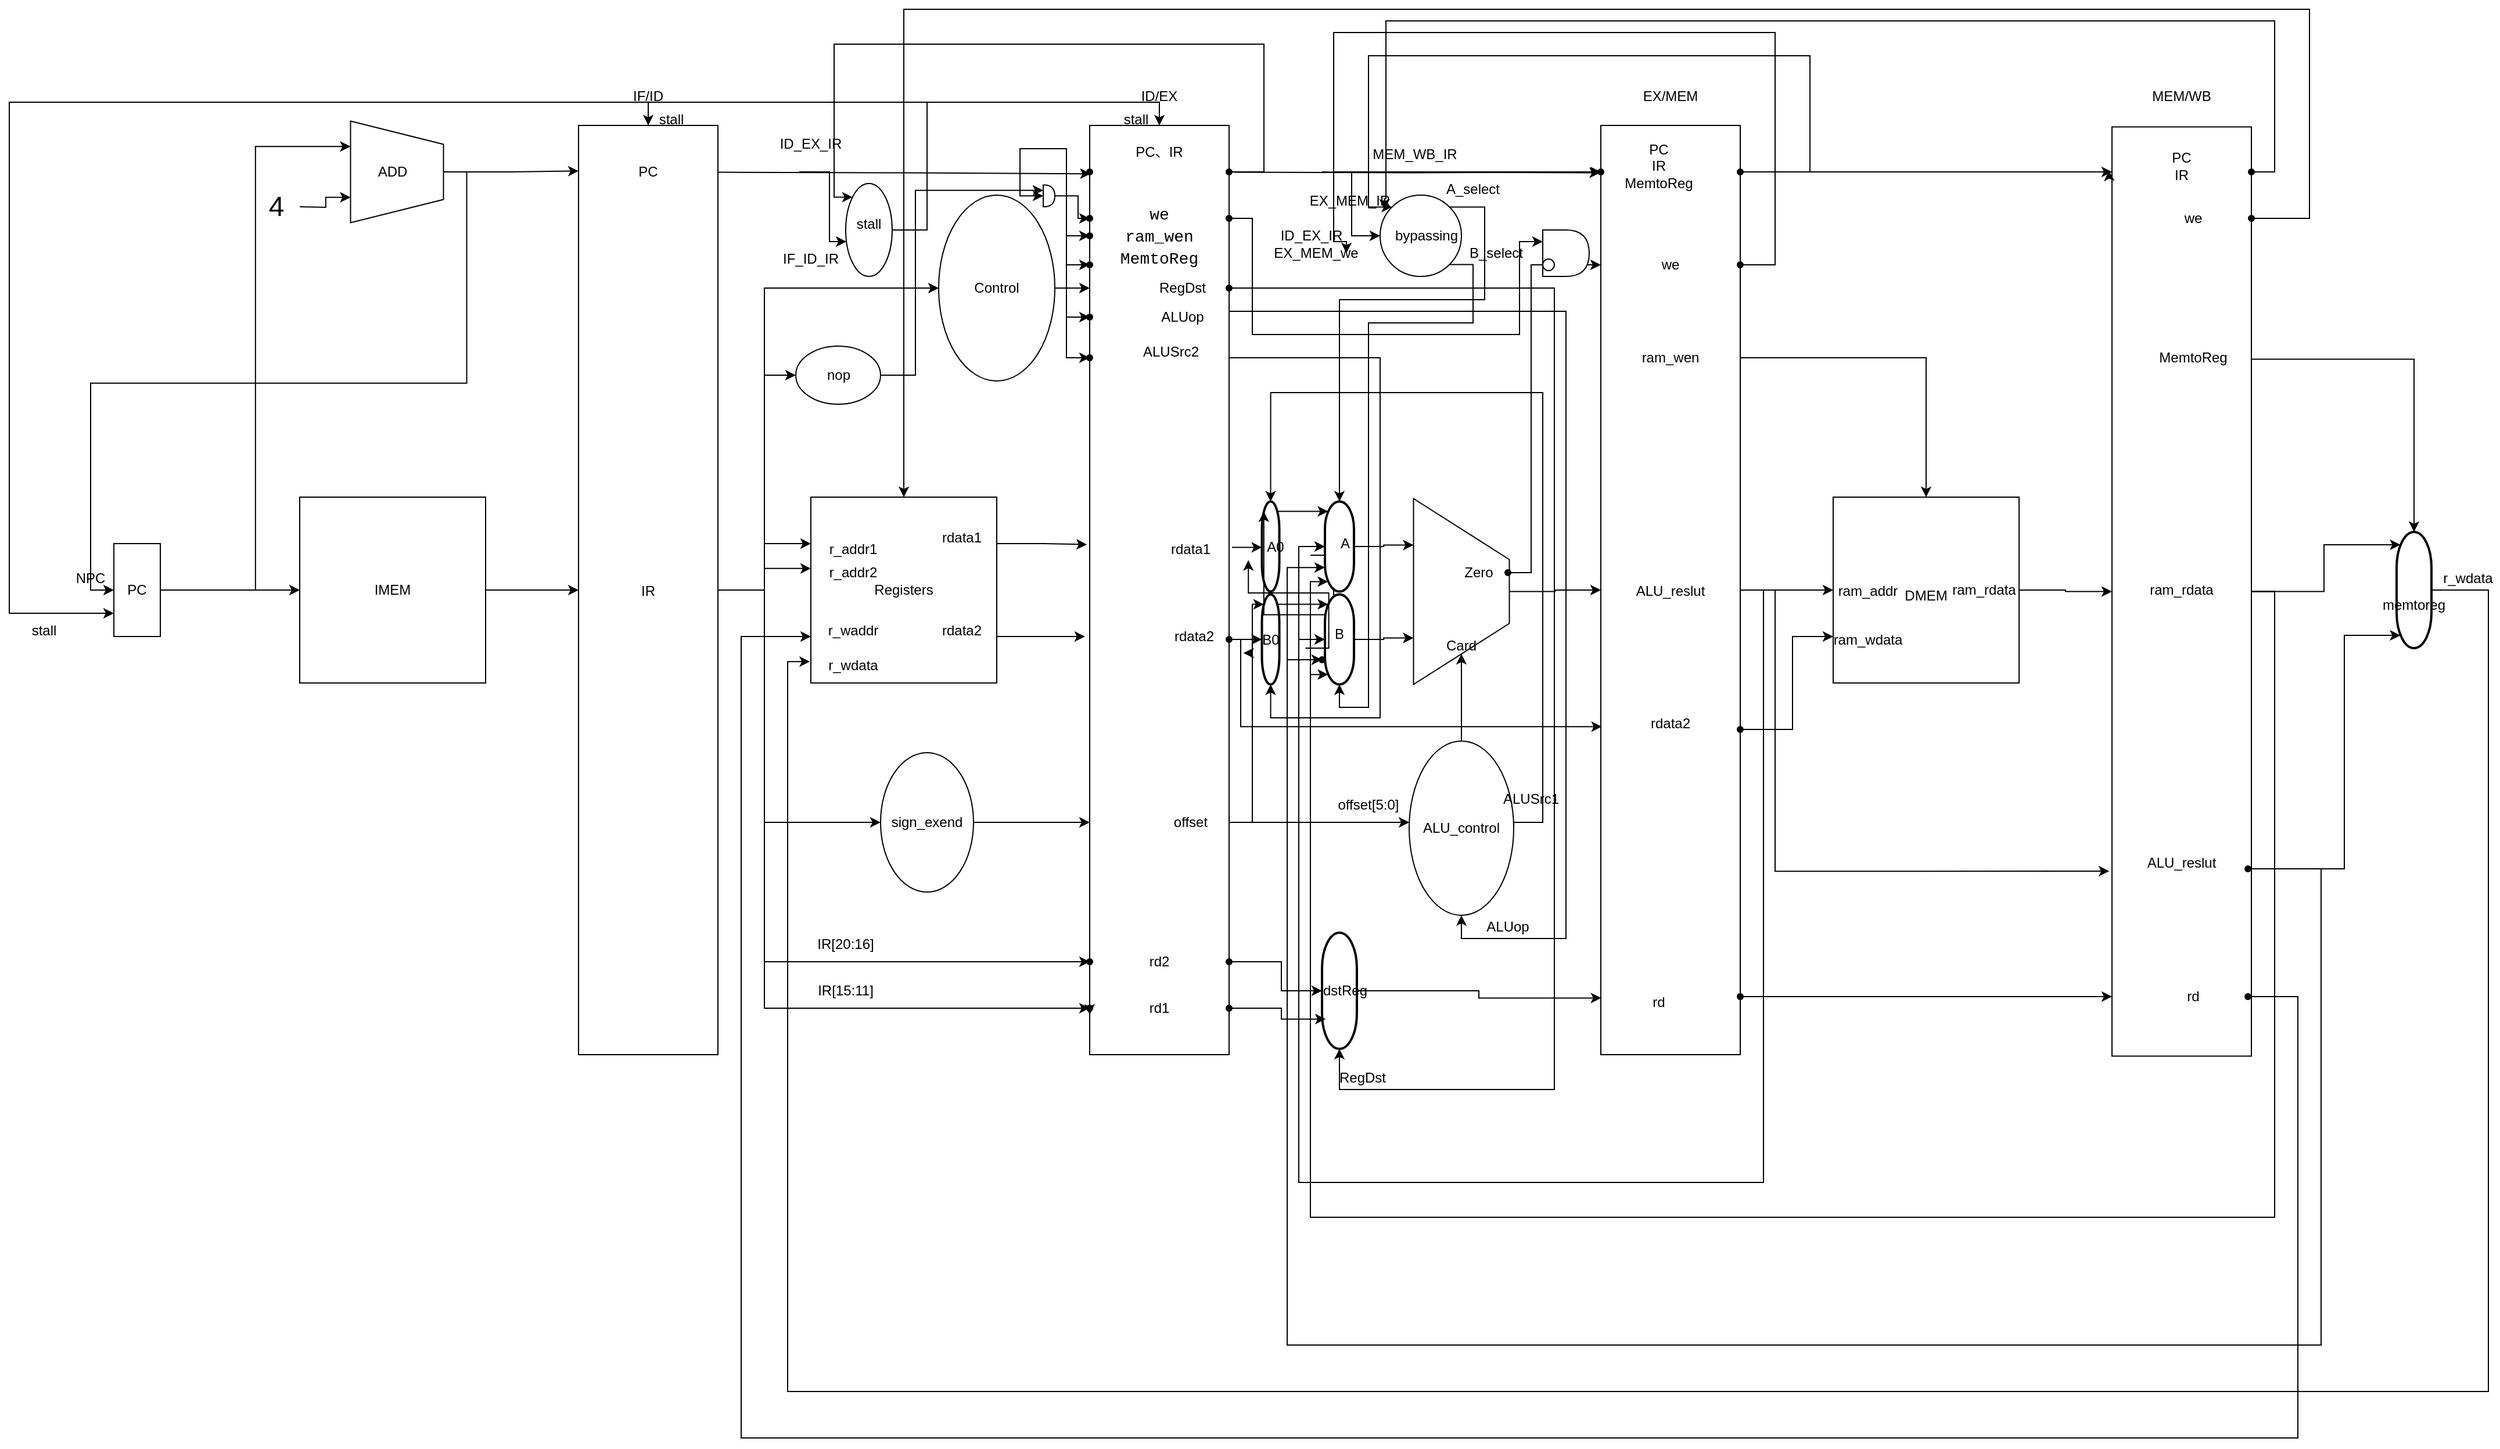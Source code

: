 <mxfile version="22.0.4" type="github">
  <diagram id="prtHgNgQTEPvFCAcTncT" name="Page-1">
    <mxGraphModel dx="1870" dy="2126" grid="1" gridSize="10" guides="1" tooltips="1" connect="1" arrows="1" fold="1" page="1" pageScale="1" pageWidth="827" pageHeight="1169" math="0" shadow="0">
      <root>
        <mxCell id="0" />
        <mxCell id="1" parent="0" />
        <mxCell id="Pd3aWQBySJJGMowD0t_p-46" style="edgeStyle=orthogonalEdgeStyle;rounded=0;orthogonalLoop=1;jettySize=auto;html=1;" edge="1" parent="1" source="Pd3aWQBySJJGMowD0t_p-4">
          <mxGeometry relative="1" as="geometry">
            <mxPoint x="640" y="160" as="targetPoint" />
          </mxGeometry>
        </mxCell>
        <mxCell id="Pd3aWQBySJJGMowD0t_p-4" value="" style="whiteSpace=wrap;html=1;aspect=fixed;movable=0;resizable=0;rotatable=0;deletable=0;editable=0;locked=1;connectable=0;" vertex="1" parent="1">
          <mxGeometry x="400" y="80" width="160" height="160" as="geometry" />
        </mxCell>
        <mxCell id="Pd3aWQBySJJGMowD0t_p-7" style="edgeStyle=orthogonalEdgeStyle;rounded=0;orthogonalLoop=1;jettySize=auto;html=1;exitX=1;exitY=0.5;exitDx=0;exitDy=0;entryX=0;entryY=0.5;entryDx=0;entryDy=0;" edge="1" parent="1" source="Pd3aWQBySJJGMowD0t_p-1" target="Pd3aWQBySJJGMowD0t_p-4">
          <mxGeometry relative="1" as="geometry" />
        </mxCell>
        <mxCell id="Pd3aWQBySJJGMowD0t_p-16" style="edgeStyle=orthogonalEdgeStyle;rounded=0;orthogonalLoop=1;jettySize=auto;html=1;entryX=0.25;entryY=1;entryDx=0;entryDy=0;" edge="1" parent="1" source="Pd3aWQBySJJGMowD0t_p-1" target="Pd3aWQBySJJGMowD0t_p-13">
          <mxGeometry relative="1" as="geometry" />
        </mxCell>
        <mxCell id="Pd3aWQBySJJGMowD0t_p-51" style="edgeStyle=orthogonalEdgeStyle;rounded=0;orthogonalLoop=1;jettySize=auto;html=1;exitX=1;exitY=0.5;exitDx=0;exitDy=0;entryX=0;entryY=0.5;entryDx=0;entryDy=0;" edge="1" parent="1" source="Pd3aWQBySJJGMowD0t_p-23" target="Pd3aWQBySJJGMowD0t_p-49">
          <mxGeometry relative="1" as="geometry">
            <mxPoint x="840" y="-90" as="targetPoint" />
            <Array as="points">
              <mxPoint x="800" y="160" />
              <mxPoint x="800" y="-100" />
            </Array>
          </mxGeometry>
        </mxCell>
        <mxCell id="Pd3aWQBySJJGMowD0t_p-53" style="edgeStyle=orthogonalEdgeStyle;rounded=0;orthogonalLoop=1;jettySize=auto;html=1;entryX=0;entryY=0.25;entryDx=0;entryDy=0;" edge="1" parent="1" source="Pd3aWQBySJJGMowD0t_p-23" target="Pd3aWQBySJJGMowD0t_p-41">
          <mxGeometry relative="1" as="geometry" />
        </mxCell>
        <mxCell id="Pd3aWQBySJJGMowD0t_p-58" style="edgeStyle=orthogonalEdgeStyle;rounded=0;orthogonalLoop=1;jettySize=auto;html=1;exitX=1;exitY=0.5;exitDx=0;exitDy=0;entryX=0;entryY=0.5;entryDx=0;entryDy=0;" edge="1" parent="1" source="Pd3aWQBySJJGMowD0t_p-23" target="Pd3aWQBySJJGMowD0t_p-57">
          <mxGeometry relative="1" as="geometry">
            <Array as="points">
              <mxPoint x="800" y="160" />
              <mxPoint x="800" y="360" />
            </Array>
          </mxGeometry>
        </mxCell>
        <mxCell id="Pd3aWQBySJJGMowD0t_p-233" style="edgeStyle=orthogonalEdgeStyle;rounded=0;orthogonalLoop=1;jettySize=auto;html=1;exitX=1;exitY=0.5;exitDx=0;exitDy=0;" edge="1" parent="1" source="Pd3aWQBySJJGMowD0t_p-23" target="Pd3aWQBySJJGMowD0t_p-221">
          <mxGeometry relative="1" as="geometry">
            <Array as="points">
              <mxPoint x="800" y="160" />
              <mxPoint x="800" y="520" />
            </Array>
          </mxGeometry>
        </mxCell>
        <mxCell id="Pd3aWQBySJJGMowD0t_p-326" style="edgeStyle=orthogonalEdgeStyle;rounded=0;orthogonalLoop=1;jettySize=auto;html=1;exitX=1;exitY=0.5;exitDx=0;exitDy=0;entryX=0;entryY=0.5;entryDx=0;entryDy=0;" edge="1" parent="1" source="Pd3aWQBySJJGMowD0t_p-23" target="Pd3aWQBySJJGMowD0t_p-325">
          <mxGeometry relative="1" as="geometry">
            <Array as="points">
              <mxPoint x="800" y="160" />
              <mxPoint x="800" y="-25" />
            </Array>
          </mxGeometry>
        </mxCell>
        <mxCell id="Pd3aWQBySJJGMowD0t_p-23" value="" style="rounded=0;whiteSpace=wrap;html=1;movable=1;resizable=1;rotatable=1;deletable=1;editable=1;locked=0;connectable=1;" vertex="1" parent="1">
          <mxGeometry x="640" y="-240" width="120" height="800" as="geometry" />
        </mxCell>
        <mxCell id="Pd3aWQBySJJGMowD0t_p-24" value="IF/ID" style="text;strokeColor=none;align=center;fillColor=none;html=1;verticalAlign=middle;whiteSpace=wrap;rounded=0;movable=0;resizable=0;rotatable=0;deletable=0;editable=0;locked=1;connectable=0;" vertex="1" parent="1">
          <mxGeometry x="670" y="-280" width="60" height="30" as="geometry" />
        </mxCell>
        <mxCell id="Pd3aWQBySJJGMowD0t_p-43" value="" style="group;movable=1;resizable=1;rotatable=1;deletable=1;editable=1;locked=0;connectable=1;" vertex="1" connectable="0" parent="1">
          <mxGeometry x="840" y="80" width="160" height="160" as="geometry" />
        </mxCell>
        <mxCell id="Pd3aWQBySJJGMowD0t_p-41" value="" style="whiteSpace=wrap;html=1;aspect=fixed;" vertex="1" parent="Pd3aWQBySJJGMowD0t_p-43">
          <mxGeometry width="160" height="160" as="geometry" />
        </mxCell>
        <mxCell id="Pd3aWQBySJJGMowD0t_p-42" value="Registers" style="text;strokeColor=none;align=center;fillColor=none;html=1;verticalAlign=middle;whiteSpace=wrap;rounded=0;" vertex="1" parent="Pd3aWQBySJJGMowD0t_p-43">
          <mxGeometry x="50" y="65" width="60" height="30" as="geometry" />
        </mxCell>
        <mxCell id="Pd3aWQBySJJGMowD0t_p-234" value="r_waddr" style="text;strokeColor=none;align=center;fillColor=none;html=1;verticalAlign=middle;whiteSpace=wrap;rounded=0;" vertex="1" parent="Pd3aWQBySJJGMowD0t_p-43">
          <mxGeometry x="10" y="100" width="53" height="30" as="geometry" />
        </mxCell>
        <mxCell id="Pd3aWQBySJJGMowD0t_p-235" value="r_wdata" style="text;strokeColor=none;align=center;fillColor=none;html=1;verticalAlign=middle;whiteSpace=wrap;rounded=0;" vertex="1" parent="Pd3aWQBySJJGMowD0t_p-43">
          <mxGeometry x="10" y="130" width="53" height="30" as="geometry" />
        </mxCell>
        <mxCell id="Pd3aWQBySJJGMowD0t_p-237" value="r_addr1" style="text;strokeColor=none;align=center;fillColor=none;html=1;verticalAlign=middle;whiteSpace=wrap;rounded=0;" vertex="1" parent="Pd3aWQBySJJGMowD0t_p-43">
          <mxGeometry x="10" y="30" width="53" height="30" as="geometry" />
        </mxCell>
        <mxCell id="Pd3aWQBySJJGMowD0t_p-238" value="rdata1" style="text;strokeColor=none;align=center;fillColor=none;html=1;verticalAlign=middle;whiteSpace=wrap;rounded=0;" vertex="1" parent="Pd3aWQBySJJGMowD0t_p-43">
          <mxGeometry x="100" y="20" width="60" height="30" as="geometry" />
        </mxCell>
        <mxCell id="Pd3aWQBySJJGMowD0t_p-239" value="rdata2" style="text;strokeColor=none;align=center;fillColor=none;html=1;verticalAlign=middle;whiteSpace=wrap;rounded=0;" vertex="1" parent="Pd3aWQBySJJGMowD0t_p-43">
          <mxGeometry x="100" y="100" width="60" height="30" as="geometry" />
        </mxCell>
        <mxCell id="Pd3aWQBySJJGMowD0t_p-240" value="r_addr2" style="text;strokeColor=none;align=center;fillColor=none;html=1;verticalAlign=middle;whiteSpace=wrap;rounded=0;" vertex="1" parent="Pd3aWQBySJJGMowD0t_p-43">
          <mxGeometry x="10" y="50" width="53" height="30" as="geometry" />
        </mxCell>
        <mxCell id="Pd3aWQBySJJGMowD0t_p-1" value="" style="rounded=0;whiteSpace=wrap;html=1;movable=1;resizable=1;rotatable=1;deletable=1;editable=1;locked=0;connectable=1;" vertex="1" parent="1">
          <mxGeometry x="240" y="120" width="40" height="80" as="geometry" />
        </mxCell>
        <mxCell id="Pd3aWQBySJJGMowD0t_p-120" style="edgeStyle=orthogonalEdgeStyle;rounded=0;orthogonalLoop=1;jettySize=auto;html=1;exitX=0.5;exitY=0;exitDx=0;exitDy=0;entryX=0;entryY=0.5;entryDx=0;entryDy=0;" edge="1" parent="1" source="Pd3aWQBySJJGMowD0t_p-13" target="Pd3aWQBySJJGMowD0t_p-1">
          <mxGeometry relative="1" as="geometry" />
        </mxCell>
        <mxCell id="Pd3aWQBySJJGMowD0t_p-13" value="" style="shape=trapezoid;perimeter=trapezoidPerimeter;whiteSpace=wrap;html=1;fixedSize=1;rotation=90;movable=1;resizable=1;rotatable=1;deletable=1;editable=1;locked=0;connectable=1;" vertex="1" parent="1">
          <mxGeometry x="440" y="-240" width="87.5" height="80" as="geometry" />
        </mxCell>
        <mxCell id="Pd3aWQBySJJGMowD0t_p-288" style="edgeStyle=orthogonalEdgeStyle;rounded=0;orthogonalLoop=1;jettySize=auto;html=1;exitX=1;exitY=0.5;exitDx=0;exitDy=0;" edge="1" parent="1" source="Pd3aWQBySJJGMowD0t_p-49" target="Pd3aWQBySJJGMowD0t_p-287">
          <mxGeometry relative="1" as="geometry">
            <Array as="points">
              <mxPoint x="1060" y="-100" />
              <mxPoint x="1060" y="-120" />
            </Array>
          </mxGeometry>
        </mxCell>
        <mxCell id="Pd3aWQBySJJGMowD0t_p-337" style="edgeStyle=orthogonalEdgeStyle;rounded=0;orthogonalLoop=1;jettySize=auto;html=1;exitX=1;exitY=0.5;exitDx=0;exitDy=0;entryX=0;entryY=0.5;entryDx=0;entryDy=0;" edge="1" parent="1" source="Pd3aWQBySJJGMowD0t_p-49" target="Pd3aWQBySJJGMowD0t_p-327">
          <mxGeometry relative="1" as="geometry">
            <Array as="points">
              <mxPoint x="1060" y="-100" />
              <mxPoint x="1060" y="-220" />
              <mxPoint x="1020" y="-220" />
              <mxPoint x="1020" y="-179" />
            </Array>
          </mxGeometry>
        </mxCell>
        <mxCell id="Pd3aWQBySJJGMowD0t_p-49" value="" style="ellipse;whiteSpace=wrap;html=1;movable=1;resizable=1;rotatable=1;deletable=1;editable=1;locked=0;connectable=1;" vertex="1" parent="1">
          <mxGeometry x="950" y="-180" width="100" height="160" as="geometry" />
        </mxCell>
        <mxCell id="Pd3aWQBySJJGMowD0t_p-64" style="edgeStyle=orthogonalEdgeStyle;rounded=0;orthogonalLoop=1;jettySize=auto;html=1;exitX=1;exitY=0.5;exitDx=0;exitDy=0;entryX=0;entryY=0.75;entryDx=0;entryDy=0;" edge="1" parent="1" source="Pd3aWQBySJJGMowD0t_p-57" target="Pd3aWQBySJJGMowD0t_p-60">
          <mxGeometry relative="1" as="geometry" />
        </mxCell>
        <mxCell id="Pd3aWQBySJJGMowD0t_p-57" value="" style="ellipse;whiteSpace=wrap;html=1;" vertex="1" parent="1">
          <mxGeometry x="900" y="300" width="80" height="120" as="geometry" />
        </mxCell>
        <mxCell id="Pd3aWQBySJJGMowD0t_p-59" style="edgeStyle=orthogonalEdgeStyle;rounded=0;orthogonalLoop=1;jettySize=auto;html=1;exitX=1;exitY=0.5;exitDx=0;exitDy=0;entryX=0;entryY=0.384;entryDx=0;entryDy=0;entryPerimeter=0;" edge="1" parent="1" source="Pd3aWQBySJJGMowD0t_p-23" target="Pd3aWQBySJJGMowD0t_p-43">
          <mxGeometry relative="1" as="geometry" />
        </mxCell>
        <mxCell id="Pd3aWQBySJJGMowD0t_p-76" style="edgeStyle=orthogonalEdgeStyle;rounded=0;orthogonalLoop=1;jettySize=auto;html=1;exitX=1;exitY=0.75;exitDx=0;exitDy=0;" edge="1" parent="1" source="Pd3aWQBySJJGMowD0t_p-60" target="Pd3aWQBySJJGMowD0t_p-75">
          <mxGeometry relative="1" as="geometry">
            <Array as="points">
              <mxPoint x="1290" y="360" />
              <mxPoint x="1290" y="360" />
            </Array>
          </mxGeometry>
        </mxCell>
        <mxCell id="Pd3aWQBySJJGMowD0t_p-96" style="edgeStyle=orthogonalEdgeStyle;rounded=0;orthogonalLoop=1;jettySize=auto;html=1;exitDx=0;exitDy=0;entryX=0.5;entryY=1;entryDx=0;entryDy=0;" edge="1" parent="1" source="Pd3aWQBySJJGMowD0t_p-227" target="Pd3aWQBySJJGMowD0t_p-75">
          <mxGeometry relative="1" as="geometry">
            <mxPoint x="1360" y="-50" as="targetPoint" />
            <Array as="points">
              <mxPoint x="1200" y="-80" />
              <mxPoint x="1490" y="-80" />
              <mxPoint x="1490" y="460" />
              <mxPoint x="1400" y="460" />
            </Array>
          </mxGeometry>
        </mxCell>
        <mxCell id="Pd3aWQBySJJGMowD0t_p-60" value="" style="rounded=0;whiteSpace=wrap;html=1;movable=1;resizable=1;rotatable=1;deletable=1;editable=1;locked=0;connectable=1;" vertex="1" parent="1">
          <mxGeometry x="1080" y="-240" width="120" height="800" as="geometry" />
        </mxCell>
        <mxCell id="Pd3aWQBySJJGMowD0t_p-61" value="ID/EX" style="text;strokeColor=none;align=center;fillColor=none;html=1;verticalAlign=middle;whiteSpace=wrap;rounded=0;movable=1;resizable=1;rotatable=1;deletable=1;editable=1;locked=0;connectable=1;" vertex="1" parent="1">
          <mxGeometry x="1110" y="-280" width="60" height="30" as="geometry" />
        </mxCell>
        <mxCell id="Pd3aWQBySJJGMowD0t_p-63" style="edgeStyle=orthogonalEdgeStyle;rounded=0;orthogonalLoop=1;jettySize=auto;html=1;exitDx=0;exitDy=0;entryX=0.001;entryY=0.957;entryDx=0;entryDy=0;entryPerimeter=0;" edge="1" parent="1" source="Pd3aWQBySJJGMowD0t_p-221" target="Pd3aWQBySJJGMowD0t_p-60">
          <mxGeometry relative="1" as="geometry">
            <Array as="points">
              <mxPoint x="1080" y="520" />
            </Array>
          </mxGeometry>
        </mxCell>
        <mxCell id="Pd3aWQBySJJGMowD0t_p-68" style="edgeStyle=orthogonalEdgeStyle;rounded=0;orthogonalLoop=1;jettySize=auto;html=1;exitX=1;exitY=0.5;exitDx=0;exitDy=0;entryX=0;entryY=0.174;entryDx=0;entryDy=0;entryPerimeter=0;" edge="1" parent="1" source="Pd3aWQBySJJGMowD0t_p-49" target="Pd3aWQBySJJGMowD0t_p-60">
          <mxGeometry relative="1" as="geometry" />
        </mxCell>
        <mxCell id="Pd3aWQBySJJGMowD0t_p-71" value="" style="strokeWidth=2;html=1;shape=mxgraph.flowchart.terminator;whiteSpace=wrap;rotation=90;" vertex="1" parent="1">
          <mxGeometry x="1245" y="490" width="100" height="30" as="geometry" />
        </mxCell>
        <mxCell id="Pd3aWQBySJJGMowD0t_p-97" style="edgeStyle=orthogonalEdgeStyle;rounded=0;orthogonalLoop=1;jettySize=auto;html=1;exitX=0.5;exitY=0;exitDx=0;exitDy=0;" edge="1" parent="1" source="Pd3aWQBySJJGMowD0t_p-75" target="Pd3aWQBySJJGMowD0t_p-79">
          <mxGeometry relative="1" as="geometry" />
        </mxCell>
        <mxCell id="Pd3aWQBySJJGMowD0t_p-75" value="" style="ellipse;whiteSpace=wrap;html=1;movable=1;resizable=1;rotatable=1;deletable=1;editable=1;locked=0;connectable=1;" vertex="1" parent="1">
          <mxGeometry x="1355" y="290" width="90" height="150" as="geometry" />
        </mxCell>
        <mxCell id="Pd3aWQBySJJGMowD0t_p-78" value="" style="strokeWidth=2;html=1;shape=mxgraph.flowchart.terminator;whiteSpace=wrap;rotation=90;" vertex="1" parent="1">
          <mxGeometry x="1197" y="115" width="77.5" height="15" as="geometry" />
        </mxCell>
        <mxCell id="Pd3aWQBySJJGMowD0t_p-104" style="edgeStyle=orthogonalEdgeStyle;rounded=0;orthogonalLoop=1;jettySize=auto;html=1;exitX=0.5;exitY=0;exitDx=0;exitDy=0;entryX=0;entryY=0.5;entryDx=0;entryDy=0;" edge="1" parent="1" source="Pd3aWQBySJJGMowD0t_p-79" target="Pd3aWQBySJJGMowD0t_p-98">
          <mxGeometry relative="1" as="geometry" />
        </mxCell>
        <mxCell id="Pd3aWQBySJJGMowD0t_p-79" value="" style="shape=trapezoid;perimeter=trapezoidPerimeter;whiteSpace=wrap;html=1;fixedSize=1;rotation=90;movable=1;resizable=1;rotatable=1;deletable=1;editable=1;locked=0;connectable=1;size=52.5;" vertex="1" parent="1">
          <mxGeometry x="1320" y="120" width="160" height="82.5" as="geometry" />
        </mxCell>
        <mxCell id="Pd3aWQBySJJGMowD0t_p-83" value="" style="strokeWidth=2;html=1;shape=mxgraph.flowchart.terminator;whiteSpace=wrap;rotation=90;" vertex="1" parent="1">
          <mxGeometry x="1197" y="195" width="77.5" height="15" as="geometry" />
        </mxCell>
        <mxCell id="Pd3aWQBySJJGMowD0t_p-87" style="edgeStyle=orthogonalEdgeStyle;rounded=0;orthogonalLoop=1;jettySize=auto;html=1;exitX=1;exitY=0.75;exitDx=0;exitDy=0;entryX=0.11;entryY=0.89;entryDx=0;entryDy=0;entryPerimeter=0;" edge="1" parent="1" source="Pd3aWQBySJJGMowD0t_p-245" target="Pd3aWQBySJJGMowD0t_p-78">
          <mxGeometry relative="1" as="geometry" />
        </mxCell>
        <mxCell id="Pd3aWQBySJJGMowD0t_p-88" style="edgeStyle=orthogonalEdgeStyle;rounded=0;orthogonalLoop=1;jettySize=auto;html=1;exitX=1;exitY=0.75;exitDx=0;exitDy=0;entryX=0.11;entryY=0.89;entryDx=0;entryDy=0;entryPerimeter=0;" edge="1" parent="1" source="Pd3aWQBySJJGMowD0t_p-60" target="Pd3aWQBySJJGMowD0t_p-83">
          <mxGeometry relative="1" as="geometry" />
        </mxCell>
        <mxCell id="Pd3aWQBySJJGMowD0t_p-89" style="edgeStyle=orthogonalEdgeStyle;rounded=0;orthogonalLoop=1;jettySize=auto;html=1;exitX=1;exitY=0.25;exitDx=0;exitDy=0;entryX=-0.02;entryY=0.451;entryDx=0;entryDy=0;entryPerimeter=0;" edge="1" parent="1" source="Pd3aWQBySJJGMowD0t_p-43" target="Pd3aWQBySJJGMowD0t_p-60">
          <mxGeometry relative="1" as="geometry" />
        </mxCell>
        <mxCell id="Pd3aWQBySJJGMowD0t_p-90" style="edgeStyle=orthogonalEdgeStyle;rounded=0;orthogonalLoop=1;jettySize=auto;html=1;exitX=1;exitY=0.75;exitDx=0;exitDy=0;entryX=-0.034;entryY=0.55;entryDx=0;entryDy=0;entryPerimeter=0;" edge="1" parent="1" source="Pd3aWQBySJJGMowD0t_p-41" target="Pd3aWQBySJJGMowD0t_p-60">
          <mxGeometry relative="1" as="geometry" />
        </mxCell>
        <mxCell id="Pd3aWQBySJJGMowD0t_p-92" style="edgeStyle=orthogonalEdgeStyle;rounded=0;orthogonalLoop=1;jettySize=auto;html=1;exitX=1.021;exitY=0.454;exitDx=0;exitDy=0;exitPerimeter=0;entryX=0.5;entryY=1;entryDx=0;entryDy=0;entryPerimeter=0;" edge="1" parent="1" source="Pd3aWQBySJJGMowD0t_p-60" target="Pd3aWQBySJJGMowD0t_p-78">
          <mxGeometry relative="1" as="geometry" />
        </mxCell>
        <mxCell id="Pd3aWQBySJJGMowD0t_p-95" style="edgeStyle=orthogonalEdgeStyle;rounded=0;orthogonalLoop=1;jettySize=auto;html=1;exitDx=0;exitDy=0;exitPerimeter=0;entryX=0.5;entryY=1;entryDx=0;entryDy=0;entryPerimeter=0;" edge="1" parent="1" source="Pd3aWQBySJJGMowD0t_p-159" target="Pd3aWQBySJJGMowD0t_p-83">
          <mxGeometry relative="1" as="geometry" />
        </mxCell>
        <mxCell id="Pd3aWQBySJJGMowD0t_p-105" style="edgeStyle=orthogonalEdgeStyle;rounded=0;orthogonalLoop=1;jettySize=auto;html=1;exitX=1;exitY=0.5;exitDx=0;exitDy=0;entryX=0;entryY=0.5;entryDx=0;entryDy=0;" edge="1" parent="1" source="Pd3aWQBySJJGMowD0t_p-98" target="Pd3aWQBySJJGMowD0t_p-102">
          <mxGeometry relative="1" as="geometry" />
        </mxCell>
        <mxCell id="Pd3aWQBySJJGMowD0t_p-299" style="edgeStyle=orthogonalEdgeStyle;rounded=0;orthogonalLoop=1;jettySize=auto;html=1;exitX=1;exitY=0.25;exitDx=0;exitDy=0;entryX=0.5;entryY=0;entryDx=0;entryDy=0;" edge="1" parent="1" source="Pd3aWQBySJJGMowD0t_p-98" target="Pd3aWQBySJJGMowD0t_p-102">
          <mxGeometry relative="1" as="geometry">
            <Array as="points">
              <mxPoint x="1800" y="-40" />
            </Array>
          </mxGeometry>
        </mxCell>
        <mxCell id="Pd3aWQBySJJGMowD0t_p-98" value="" style="rounded=0;whiteSpace=wrap;html=1;movable=1;resizable=1;rotatable=1;deletable=1;editable=1;locked=0;connectable=1;" vertex="1" parent="1">
          <mxGeometry x="1520" y="-240" width="120" height="800" as="geometry" />
        </mxCell>
        <mxCell id="Pd3aWQBySJJGMowD0t_p-99" value="EX/MEM" style="text;strokeColor=none;align=center;fillColor=none;html=1;verticalAlign=middle;whiteSpace=wrap;rounded=0;movable=1;resizable=1;rotatable=1;deletable=1;editable=1;locked=0;connectable=1;" vertex="1" parent="1">
          <mxGeometry x="1550" y="-280" width="60" height="30" as="geometry" />
        </mxCell>
        <mxCell id="Pd3aWQBySJJGMowD0t_p-100" style="edgeStyle=orthogonalEdgeStyle;rounded=0;orthogonalLoop=1;jettySize=auto;html=1;exitX=0.5;exitY=0;exitDx=0;exitDy=0;exitPerimeter=0;entryX=0.003;entryY=0.939;entryDx=0;entryDy=0;entryPerimeter=0;" edge="1" parent="1" source="Pd3aWQBySJJGMowD0t_p-71" target="Pd3aWQBySJJGMowD0t_p-98">
          <mxGeometry relative="1" as="geometry" />
        </mxCell>
        <mxCell id="Pd3aWQBySJJGMowD0t_p-167" style="edgeStyle=orthogonalEdgeStyle;rounded=0;orthogonalLoop=1;jettySize=auto;html=1;exitX=1;exitY=0.5;exitDx=0;exitDy=0;entryX=0;entryY=0.5;entryDx=0;entryDy=0;" edge="1" parent="1" source="Pd3aWQBySJJGMowD0t_p-102" target="Pd3aWQBySJJGMowD0t_p-166">
          <mxGeometry relative="1" as="geometry" />
        </mxCell>
        <mxCell id="Pd3aWQBySJJGMowD0t_p-102" value="" style="whiteSpace=wrap;html=1;aspect=fixed;" vertex="1" parent="1">
          <mxGeometry x="1720" y="80" width="160" height="160" as="geometry" />
        </mxCell>
        <mxCell id="Pd3aWQBySJJGMowD0t_p-109" style="edgeStyle=orthogonalEdgeStyle;rounded=0;orthogonalLoop=1;jettySize=auto;html=1;exitX=1;exitY=0.25;exitDx=0;exitDy=0;entryX=1;entryY=0.5;entryDx=0;entryDy=0;entryPerimeter=0;" edge="1" parent="1" source="Pd3aWQBySJJGMowD0t_p-60" target="Pd3aWQBySJJGMowD0t_p-83">
          <mxGeometry relative="1" as="geometry">
            <Array as="points">
              <mxPoint x="1330" y="-40" />
              <mxPoint x="1330" y="270" />
              <mxPoint x="1236" y="270" />
            </Array>
          </mxGeometry>
        </mxCell>
        <mxCell id="Pd3aWQBySJJGMowD0t_p-111" style="edgeStyle=orthogonalEdgeStyle;rounded=0;orthogonalLoop=1;jettySize=auto;html=1;exitX=1;exitY=0.5;exitDx=0;exitDy=0;entryX=0;entryY=0.5;entryDx=0;entryDy=0;entryPerimeter=0;" edge="1" parent="1" source="Pd3aWQBySJJGMowD0t_p-75" target="Pd3aWQBySJJGMowD0t_p-78">
          <mxGeometry relative="1" as="geometry">
            <Array as="points">
              <mxPoint x="1445" y="360" />
              <mxPoint x="1470" y="360" />
              <mxPoint x="1470" y="-10" />
              <mxPoint x="1236" y="-10" />
            </Array>
          </mxGeometry>
        </mxCell>
        <mxCell id="Pd3aWQBySJJGMowD0t_p-136" style="edgeStyle=orthogonalEdgeStyle;rounded=0;orthogonalLoop=1;jettySize=auto;html=1;exitX=0.5;exitY=0;exitDx=0;exitDy=0;exitPerimeter=0;entryX=0.25;entryY=1;entryDx=0;entryDy=0;" edge="1" parent="1" source="Pd3aWQBySJJGMowD0t_p-112" target="Pd3aWQBySJJGMowD0t_p-79">
          <mxGeometry relative="1" as="geometry" />
        </mxCell>
        <mxCell id="Pd3aWQBySJJGMowD0t_p-112" value="" style="strokeWidth=2;html=1;shape=mxgraph.flowchart.terminator;whiteSpace=wrap;rotation=90;" vertex="1" parent="1">
          <mxGeometry x="1256.25" y="110" width="77.5" height="25" as="geometry" />
        </mxCell>
        <mxCell id="Pd3aWQBySJJGMowD0t_p-137" style="edgeStyle=orthogonalEdgeStyle;rounded=0;orthogonalLoop=1;jettySize=auto;html=1;exitX=0.5;exitY=0;exitDx=0;exitDy=0;exitPerimeter=0;entryX=0.75;entryY=1;entryDx=0;entryDy=0;" edge="1" parent="1" source="Pd3aWQBySJJGMowD0t_p-113" target="Pd3aWQBySJJGMowD0t_p-79">
          <mxGeometry relative="1" as="geometry" />
        </mxCell>
        <mxCell id="Pd3aWQBySJJGMowD0t_p-113" value="" style="strokeWidth=2;html=1;shape=mxgraph.flowchart.terminator;whiteSpace=wrap;rotation=90;" vertex="1" parent="1">
          <mxGeometry x="1256.25" y="190" width="77.5" height="25" as="geometry" />
        </mxCell>
        <mxCell id="Pd3aWQBySJJGMowD0t_p-116" style="edgeStyle=orthogonalEdgeStyle;rounded=0;orthogonalLoop=1;jettySize=auto;html=1;exitX=0.11;exitY=0.11;exitDx=0;exitDy=0;exitPerimeter=0;entryX=0.11;entryY=0.89;entryDx=0;entryDy=0;entryPerimeter=0;" edge="1" parent="1" source="Pd3aWQBySJJGMowD0t_p-78" target="Pd3aWQBySJJGMowD0t_p-112">
          <mxGeometry relative="1" as="geometry" />
        </mxCell>
        <mxCell id="Pd3aWQBySJJGMowD0t_p-117" style="edgeStyle=orthogonalEdgeStyle;rounded=0;orthogonalLoop=1;jettySize=auto;html=1;exitX=0.11;exitY=0.11;exitDx=0;exitDy=0;exitPerimeter=0;entryX=0.11;entryY=0.89;entryDx=0;entryDy=0;entryPerimeter=0;" edge="1" parent="1" source="Pd3aWQBySJJGMowD0t_p-83" target="Pd3aWQBySJJGMowD0t_p-113">
          <mxGeometry relative="1" as="geometry" />
        </mxCell>
        <mxCell id="Pd3aWQBySJJGMowD0t_p-118" style="edgeStyle=orthogonalEdgeStyle;rounded=0;orthogonalLoop=1;jettySize=auto;html=1;exitX=1;exitY=0.5;exitDx=0;exitDy=0;entryX=0.5;entryY=1;entryDx=0;entryDy=0;entryPerimeter=0;" edge="1" parent="1" source="Pd3aWQBySJJGMowD0t_p-98" target="Pd3aWQBySJJGMowD0t_p-112">
          <mxGeometry relative="1" as="geometry">
            <Array as="points">
              <mxPoint x="1660" y="160" />
              <mxPoint x="1660" y="670" />
              <mxPoint x="1260" y="670" />
              <mxPoint x="1260" y="123" />
            </Array>
          </mxGeometry>
        </mxCell>
        <mxCell id="Pd3aWQBySJJGMowD0t_p-119" style="edgeStyle=orthogonalEdgeStyle;rounded=0;orthogonalLoop=1;jettySize=auto;html=1;exitX=0.5;exitY=0;exitDx=0;exitDy=0;entryX=0;entryY=0.049;entryDx=0;entryDy=0;entryPerimeter=0;" edge="1" parent="1" source="Pd3aWQBySJJGMowD0t_p-13" target="Pd3aWQBySJJGMowD0t_p-23">
          <mxGeometry relative="1" as="geometry" />
        </mxCell>
        <mxCell id="Pd3aWQBySJJGMowD0t_p-121" style="edgeStyle=orthogonalEdgeStyle;rounded=0;orthogonalLoop=1;jettySize=auto;html=1;exitX=0.5;exitY=0;exitDx=0;exitDy=0;entryX=0.007;entryY=0.052;entryDx=0;entryDy=0;entryPerimeter=0;" edge="1" parent="1" target="Pd3aWQBySJJGMowD0t_p-60">
          <mxGeometry relative="1" as="geometry">
            <mxPoint x="760" y="-199.71" as="sourcePoint" />
            <mxPoint x="876" y="-200.71" as="targetPoint" />
          </mxGeometry>
        </mxCell>
        <mxCell id="Pd3aWQBySJJGMowD0t_p-124" style="edgeStyle=orthogonalEdgeStyle;rounded=0;orthogonalLoop=1;jettySize=auto;html=1;exitDx=0;exitDy=0;entryX=-0.006;entryY=0.051;entryDx=0;entryDy=0;entryPerimeter=0;" edge="1" parent="1" source="Pd3aWQBySJJGMowD0t_p-154" target="Pd3aWQBySJJGMowD0t_p-98">
          <mxGeometry relative="1" as="geometry">
            <mxPoint x="1204" y="-199.71" as="sourcePoint" />
            <mxPoint x="1320" y="-200.71" as="targetPoint" />
            <Array as="points">
              <mxPoint x="1290" y="-200" />
            </Array>
          </mxGeometry>
        </mxCell>
        <mxCell id="Pd3aWQBySJJGMowD0t_p-127" style="edgeStyle=orthogonalEdgeStyle;rounded=0;orthogonalLoop=1;jettySize=auto;html=1;exitX=0;exitY=0.5;exitDx=0;exitDy=0;entryX=0;entryY=0.5;entryDx=0;entryDy=0;" edge="1" parent="1" target="Pd3aWQBySJJGMowD0t_p-125">
          <mxGeometry relative="1" as="geometry">
            <mxPoint x="1280" y="-200" as="sourcePoint" />
          </mxGeometry>
        </mxCell>
        <mxCell id="Pd3aWQBySJJGMowD0t_p-125" value="" style="ellipse;whiteSpace=wrap;html=1;" vertex="1" parent="1">
          <mxGeometry x="1330" y="-180" width="70" height="70" as="geometry" />
        </mxCell>
        <mxCell id="Pd3aWQBySJJGMowD0t_p-132" style="edgeStyle=orthogonalEdgeStyle;rounded=0;orthogonalLoop=1;jettySize=auto;html=1;exitX=1;exitY=0;exitDx=0;exitDy=0;entryX=0;entryY=0.5;entryDx=0;entryDy=0;entryPerimeter=0;" edge="1" parent="1" source="Pd3aWQBySJJGMowD0t_p-125" target="Pd3aWQBySJJGMowD0t_p-112">
          <mxGeometry relative="1" as="geometry">
            <Array as="points">
              <mxPoint x="1420" y="-170" />
              <mxPoint x="1420" y="-90" />
              <mxPoint x="1295" y="-90" />
            </Array>
          </mxGeometry>
        </mxCell>
        <mxCell id="Pd3aWQBySJJGMowD0t_p-134" style="edgeStyle=orthogonalEdgeStyle;rounded=0;orthogonalLoop=1;jettySize=auto;html=1;exitX=1;exitY=0.5;exitDx=0;exitDy=0;entryX=0.5;entryY=1;entryDx=0;entryDy=0;entryPerimeter=0;" edge="1" parent="1" source="Pd3aWQBySJJGMowD0t_p-98" target="Pd3aWQBySJJGMowD0t_p-113">
          <mxGeometry relative="1" as="geometry">
            <Array as="points">
              <mxPoint x="1660" y="160" />
              <mxPoint x="1660" y="670" />
              <mxPoint x="1260" y="670" />
              <mxPoint x="1260" y="203" />
            </Array>
          </mxGeometry>
        </mxCell>
        <mxCell id="Pd3aWQBySJJGMowD0t_p-135" style="edgeStyle=orthogonalEdgeStyle;rounded=0;orthogonalLoop=1;jettySize=auto;html=1;exitX=1;exitY=1;exitDx=0;exitDy=0;entryX=1;entryY=0.5;entryDx=0;entryDy=0;entryPerimeter=0;" edge="1" parent="1" source="Pd3aWQBySJJGMowD0t_p-125" target="Pd3aWQBySJJGMowD0t_p-113">
          <mxGeometry relative="1" as="geometry">
            <Array as="points">
              <mxPoint x="1410" y="-120" />
              <mxPoint x="1410" y="-70" />
              <mxPoint x="1320" y="-70" />
              <mxPoint x="1320" y="261" />
              <mxPoint x="1295" y="261" />
            </Array>
          </mxGeometry>
        </mxCell>
        <mxCell id="Pd3aWQBySJJGMowD0t_p-140" style="edgeStyle=orthogonalEdgeStyle;rounded=0;orthogonalLoop=1;jettySize=auto;html=1;" edge="1" parent="1" target="Pd3aWQBySJJGMowD0t_p-139">
          <mxGeometry relative="1" as="geometry">
            <mxPoint x="830" y="-200" as="sourcePoint" />
            <Array as="points">
              <mxPoint x="856" y="-200" />
              <mxPoint x="856" y="-140" />
            </Array>
          </mxGeometry>
        </mxCell>
        <mxCell id="Pd3aWQBySJJGMowD0t_p-142" style="edgeStyle=orthogonalEdgeStyle;rounded=0;orthogonalLoop=1;jettySize=auto;html=1;exitX=1;exitY=0.5;exitDx=0;exitDy=0;entryX=0.5;entryY=0;entryDx=0;entryDy=0;" edge="1" parent="1" source="Pd3aWQBySJJGMowD0t_p-139" target="Pd3aWQBySJJGMowD0t_p-60">
          <mxGeometry relative="1" as="geometry">
            <Array as="points">
              <mxPoint x="940" y="-150" />
              <mxPoint x="940" y="-260" />
              <mxPoint x="1140" y="-260" />
            </Array>
          </mxGeometry>
        </mxCell>
        <mxCell id="Pd3aWQBySJJGMowD0t_p-143" style="edgeStyle=orthogonalEdgeStyle;rounded=0;orthogonalLoop=1;jettySize=auto;html=1;exitX=1;exitY=0.5;exitDx=0;exitDy=0;entryX=0.5;entryY=0;entryDx=0;entryDy=0;" edge="1" parent="1" source="Pd3aWQBySJJGMowD0t_p-139" target="Pd3aWQBySJJGMowD0t_p-23">
          <mxGeometry relative="1" as="geometry">
            <Array as="points">
              <mxPoint x="940" y="-150" />
              <mxPoint x="940" y="-260" />
              <mxPoint x="700" y="-260" />
            </Array>
          </mxGeometry>
        </mxCell>
        <mxCell id="Pd3aWQBySJJGMowD0t_p-144" style="edgeStyle=orthogonalEdgeStyle;rounded=0;orthogonalLoop=1;jettySize=auto;html=1;exitX=1;exitY=0.5;exitDx=0;exitDy=0;entryX=0;entryY=0.75;entryDx=0;entryDy=0;" edge="1" parent="1" source="Pd3aWQBySJJGMowD0t_p-139" target="Pd3aWQBySJJGMowD0t_p-1">
          <mxGeometry relative="1" as="geometry">
            <Array as="points">
              <mxPoint x="940" y="-150" />
              <mxPoint x="940" y="-260" />
              <mxPoint x="150" y="-260" />
              <mxPoint x="150" y="180" />
            </Array>
          </mxGeometry>
        </mxCell>
        <mxCell id="Pd3aWQBySJJGMowD0t_p-139" value="" style="ellipse;whiteSpace=wrap;html=1;" vertex="1" parent="1">
          <mxGeometry x="870" y="-190" width="40" height="80" as="geometry" />
        </mxCell>
        <mxCell id="Pd3aWQBySJJGMowD0t_p-152" style="edgeStyle=orthogonalEdgeStyle;rounded=0;orthogonalLoop=1;jettySize=auto;html=1;entryX=0;entryY=0;entryDx=0;entryDy=0;" edge="1" parent="1" source="Pd3aWQBySJJGMowD0t_p-150" target="Pd3aWQBySJJGMowD0t_p-139">
          <mxGeometry relative="1" as="geometry">
            <Array as="points">
              <mxPoint x="1230" y="-200" />
              <mxPoint x="1230" y="-310" />
              <mxPoint x="860" y="-310" />
              <mxPoint x="860" y="-178" />
            </Array>
          </mxGeometry>
        </mxCell>
        <mxCell id="Pd3aWQBySJJGMowD0t_p-150" value="" style="shape=waypoint;sketch=0;fillStyle=solid;size=6;pointerEvents=1;points=[];fillColor=none;resizable=0;rotatable=0;perimeter=centerPerimeter;snapToPoint=1;" vertex="1" parent="1">
          <mxGeometry x="1190" y="-210" width="20" height="20" as="geometry" />
        </mxCell>
        <mxCell id="Pd3aWQBySJJGMowD0t_p-158" style="edgeStyle=orthogonalEdgeStyle;rounded=0;orthogonalLoop=1;jettySize=auto;html=1;entryX=0;entryY=0;entryDx=0;entryDy=0;" edge="1" parent="1" source="Pd3aWQBySJJGMowD0t_p-153" target="Pd3aWQBySJJGMowD0t_p-125">
          <mxGeometry relative="1" as="geometry">
            <Array as="points">
              <mxPoint x="1700" y="-200" />
              <mxPoint x="1700" y="-300" />
              <mxPoint x="1320" y="-300" />
              <mxPoint x="1320" y="-170" />
            </Array>
          </mxGeometry>
        </mxCell>
        <mxCell id="Pd3aWQBySJJGMowD0t_p-153" value="" style="shape=waypoint;sketch=0;fillStyle=solid;size=6;pointerEvents=1;points=[];fillColor=none;resizable=0;rotatable=0;perimeter=centerPerimeter;snapToPoint=1;" vertex="1" parent="1">
          <mxGeometry x="1630" y="-210" width="20" height="20" as="geometry" />
        </mxCell>
        <mxCell id="Pd3aWQBySJJGMowD0t_p-155" value="" style="edgeStyle=orthogonalEdgeStyle;rounded=0;orthogonalLoop=1;jettySize=auto;html=1;exitX=0.5;exitY=0;exitDx=0;exitDy=0;entryDx=0;entryDy=0;entryPerimeter=0;" edge="1" parent="1" target="Pd3aWQBySJJGMowD0t_p-154">
          <mxGeometry relative="1" as="geometry">
            <mxPoint x="1204" y="-199.71" as="sourcePoint" />
            <mxPoint x="1519" y="-199" as="targetPoint" />
            <Array as="points" />
          </mxGeometry>
        </mxCell>
        <mxCell id="Pd3aWQBySJJGMowD0t_p-154" value="" style="shape=waypoint;sketch=0;fillStyle=solid;size=6;pointerEvents=1;points=[];fillColor=none;resizable=0;rotatable=0;perimeter=centerPerimeter;snapToPoint=1;" vertex="1" parent="1">
          <mxGeometry x="1510" y="-210" width="20" height="20" as="geometry" />
        </mxCell>
        <mxCell id="Pd3aWQBySJJGMowD0t_p-156" value="" style="shape=waypoint;sketch=0;fillStyle=solid;size=6;pointerEvents=1;points=[];fillColor=none;resizable=0;rotatable=0;perimeter=centerPerimeter;snapToPoint=1;" vertex="1" parent="1">
          <mxGeometry x="1070" y="-210" width="20" height="20" as="geometry" />
        </mxCell>
        <mxCell id="Pd3aWQBySJJGMowD0t_p-160" value="" style="edgeStyle=orthogonalEdgeStyle;rounded=0;orthogonalLoop=1;jettySize=auto;html=1;exitX=1;exitY=0.553;exitDx=0;exitDy=0;exitPerimeter=0;entryDx=0;entryDy=0;entryPerimeter=0;" edge="1" parent="1" source="Pd3aWQBySJJGMowD0t_p-60" target="Pd3aWQBySJJGMowD0t_p-159">
          <mxGeometry relative="1" as="geometry">
            <mxPoint x="1200" y="202" as="sourcePoint" />
            <mxPoint x="1228" y="203" as="targetPoint" />
          </mxGeometry>
        </mxCell>
        <mxCell id="Pd3aWQBySJJGMowD0t_p-159" value="" style="shape=waypoint;sketch=0;fillStyle=solid;size=6;pointerEvents=1;points=[];fillColor=none;resizable=0;rotatable=0;perimeter=centerPerimeter;snapToPoint=1;" vertex="1" parent="1">
          <mxGeometry x="1190" y="192.5" width="20" height="20" as="geometry" />
        </mxCell>
        <mxCell id="Pd3aWQBySJJGMowD0t_p-165" style="edgeStyle=orthogonalEdgeStyle;rounded=0;orthogonalLoop=1;jettySize=auto;html=1;entryX=0;entryY=0.75;entryDx=0;entryDy=0;" edge="1" parent="1" source="Pd3aWQBySJJGMowD0t_p-163" target="Pd3aWQBySJJGMowD0t_p-102">
          <mxGeometry relative="1" as="geometry">
            <mxPoint x="1710" y="280" as="targetPoint" />
          </mxGeometry>
        </mxCell>
        <mxCell id="Pd3aWQBySJJGMowD0t_p-163" value="" style="shape=waypoint;sketch=0;fillStyle=solid;size=6;pointerEvents=1;points=[];fillColor=none;resizable=0;rotatable=0;perimeter=centerPerimeter;snapToPoint=1;" vertex="1" parent="1">
          <mxGeometry x="1630" y="270" width="20" height="20" as="geometry" />
        </mxCell>
        <mxCell id="Pd3aWQBySJJGMowD0t_p-164" style="edgeStyle=orthogonalEdgeStyle;rounded=0;orthogonalLoop=1;jettySize=auto;html=1;entryX=0.007;entryY=0.647;entryDx=0;entryDy=0;entryPerimeter=0;" edge="1" parent="1" source="Pd3aWQBySJJGMowD0t_p-159" target="Pd3aWQBySJJGMowD0t_p-98">
          <mxGeometry relative="1" as="geometry">
            <Array as="points">
              <mxPoint x="1210" y="203" />
              <mxPoint x="1210" y="278" />
            </Array>
          </mxGeometry>
        </mxCell>
        <mxCell id="Pd3aWQBySJJGMowD0t_p-166" value="" style="rounded=0;whiteSpace=wrap;html=1;movable=1;resizable=1;rotatable=1;deletable=1;editable=1;locked=0;connectable=1;" vertex="1" parent="1">
          <mxGeometry x="1960" y="-238.75" width="120" height="800" as="geometry" />
        </mxCell>
        <mxCell id="Pd3aWQBySJJGMowD0t_p-168" style="edgeStyle=orthogonalEdgeStyle;rounded=0;orthogonalLoop=1;jettySize=auto;html=1;exitX=1;exitY=0.5;exitDx=0;exitDy=0;entryX=-0.02;entryY=0.801;entryDx=0;entryDy=0;entryPerimeter=0;" edge="1" parent="1" source="Pd3aWQBySJJGMowD0t_p-98" target="Pd3aWQBySJJGMowD0t_p-166">
          <mxGeometry relative="1" as="geometry">
            <Array as="points">
              <mxPoint x="1670" y="160" />
              <mxPoint x="1670" y="402" />
            </Array>
          </mxGeometry>
        </mxCell>
        <mxCell id="Pd3aWQBySJJGMowD0t_p-169" style="edgeStyle=orthogonalEdgeStyle;rounded=0;orthogonalLoop=1;jettySize=auto;html=1;exitX=1;exitY=0.5;exitDx=0;exitDy=0;entryX=0.89;entryY=0.89;entryDx=0;entryDy=0;entryPerimeter=0;" edge="1" parent="1" source="Pd3aWQBySJJGMowD0t_p-166" target="Pd3aWQBySJJGMowD0t_p-112">
          <mxGeometry relative="1" as="geometry">
            <Array as="points">
              <mxPoint x="2100" y="161" />
              <mxPoint x="2100" y="700" />
              <mxPoint x="1270" y="700" />
              <mxPoint x="1270" y="153" />
            </Array>
          </mxGeometry>
        </mxCell>
        <mxCell id="Pd3aWQBySJJGMowD0t_p-170" style="edgeStyle=orthogonalEdgeStyle;rounded=0;orthogonalLoop=1;jettySize=auto;html=1;exitX=1;exitY=0.5;exitDx=0;exitDy=0;entryX=0.89;entryY=0.89;entryDx=0;entryDy=0;entryPerimeter=0;" edge="1" parent="1" source="Pd3aWQBySJJGMowD0t_p-166" target="Pd3aWQBySJJGMowD0t_p-113">
          <mxGeometry relative="1" as="geometry">
            <Array as="points">
              <mxPoint x="2100" y="161" />
              <mxPoint x="2100" y="700" />
              <mxPoint x="1270" y="700" />
              <mxPoint x="1270" y="233" />
            </Array>
          </mxGeometry>
        </mxCell>
        <mxCell id="Pd3aWQBySJJGMowD0t_p-171" value="" style="shape=waypoint;sketch=0;fillStyle=solid;size=6;pointerEvents=1;points=[];fillColor=none;resizable=0;rotatable=0;perimeter=centerPerimeter;snapToPoint=1;" vertex="1" parent="1">
          <mxGeometry x="2067" y="390" width="20" height="20" as="geometry" />
        </mxCell>
        <mxCell id="Pd3aWQBySJJGMowD0t_p-172" style="edgeStyle=orthogonalEdgeStyle;rounded=0;orthogonalLoop=1;jettySize=auto;html=1;entryX=0.733;entryY=1;entryDx=0;entryDy=0;entryPerimeter=0;" edge="1" parent="1" source="Pd3aWQBySJJGMowD0t_p-171" target="Pd3aWQBySJJGMowD0t_p-112">
          <mxGeometry relative="1" as="geometry">
            <Array as="points">
              <mxPoint x="2140" y="400" />
              <mxPoint x="2140" y="810" />
              <mxPoint x="1250" y="810" />
              <mxPoint x="1250" y="141" />
            </Array>
          </mxGeometry>
        </mxCell>
        <mxCell id="Pd3aWQBySJJGMowD0t_p-174" value="" style="shape=waypoint;sketch=0;fillStyle=solid;size=6;pointerEvents=1;points=[];fillColor=none;resizable=0;rotatable=0;perimeter=centerPerimeter;snapToPoint=1;" vertex="1" parent="1">
          <mxGeometry x="1270" y="210" width="20" height="20" as="geometry" />
        </mxCell>
        <mxCell id="Pd3aWQBySJJGMowD0t_p-175" style="edgeStyle=orthogonalEdgeStyle;rounded=0;orthogonalLoop=1;jettySize=auto;html=1;entryX=-0.109;entryY=0.336;entryDx=0;entryDy=0;entryPerimeter=0;" edge="1" parent="1" source="Pd3aWQBySJJGMowD0t_p-171" target="Pd3aWQBySJJGMowD0t_p-174">
          <mxGeometry relative="1" as="geometry">
            <Array as="points">
              <mxPoint x="2140" y="400" />
              <mxPoint x="2140" y="810" />
              <mxPoint x="1250" y="810" />
              <mxPoint x="1250" y="220" />
            </Array>
          </mxGeometry>
        </mxCell>
        <mxCell id="Pd3aWQBySJJGMowD0t_p-176" value="" style="strokeWidth=2;html=1;shape=mxgraph.flowchart.terminator;whiteSpace=wrap;rotation=90;" vertex="1" parent="1">
          <mxGeometry x="2170" y="145" width="100" height="30" as="geometry" />
        </mxCell>
        <mxCell id="Pd3aWQBySJJGMowD0t_p-177" style="edgeStyle=orthogonalEdgeStyle;rounded=0;orthogonalLoop=1;jettySize=auto;html=1;entryX=0.11;entryY=0.89;entryDx=0;entryDy=0;entryPerimeter=0;" edge="1" parent="1" source="Pd3aWQBySJJGMowD0t_p-166" target="Pd3aWQBySJJGMowD0t_p-176">
          <mxGeometry relative="1" as="geometry" />
        </mxCell>
        <mxCell id="Pd3aWQBySJJGMowD0t_p-178" style="edgeStyle=orthogonalEdgeStyle;rounded=0;orthogonalLoop=1;jettySize=auto;html=1;entryX=0.89;entryY=0.89;entryDx=0;entryDy=0;entryPerimeter=0;" edge="1" parent="1" source="Pd3aWQBySJJGMowD0t_p-171" target="Pd3aWQBySJJGMowD0t_p-176">
          <mxGeometry relative="1" as="geometry">
            <Array as="points">
              <mxPoint x="2160" y="400" />
              <mxPoint x="2160" y="199" />
            </Array>
          </mxGeometry>
        </mxCell>
        <mxCell id="Pd3aWQBySJJGMowD0t_p-179" style="edgeStyle=orthogonalEdgeStyle;rounded=0;orthogonalLoop=1;jettySize=auto;html=1;entryX=-0.005;entryY=0.885;entryDx=0;entryDy=0;entryPerimeter=0;exitX=0.5;exitY=0;exitDx=0;exitDy=0;exitPerimeter=0;" edge="1" parent="1" source="Pd3aWQBySJJGMowD0t_p-176" target="Pd3aWQBySJJGMowD0t_p-43">
          <mxGeometry relative="1" as="geometry">
            <mxPoint x="2240" y="160" as="sourcePoint" />
            <mxPoint x="810" y="222.72" as="targetPoint" />
            <Array as="points">
              <mxPoint x="2284" y="160" />
              <mxPoint x="2284" y="850" />
              <mxPoint x="820" y="850" />
              <mxPoint x="820" y="222" />
            </Array>
          </mxGeometry>
        </mxCell>
        <mxCell id="Pd3aWQBySJJGMowD0t_p-180" value="" style="shape=waypoint;sketch=0;fillStyle=solid;size=6;pointerEvents=1;points=[];fillColor=none;resizable=0;rotatable=0;perimeter=centerPerimeter;snapToPoint=1;" vertex="1" parent="1">
          <mxGeometry x="1630" y="500" width="20" height="20" as="geometry" />
        </mxCell>
        <mxCell id="Pd3aWQBySJJGMowD0t_p-181" style="edgeStyle=orthogonalEdgeStyle;rounded=0;orthogonalLoop=1;jettySize=auto;html=1;entryX=0;entryY=0.936;entryDx=0;entryDy=0;entryPerimeter=0;" edge="1" parent="1" source="Pd3aWQBySJJGMowD0t_p-180" target="Pd3aWQBySJJGMowD0t_p-166">
          <mxGeometry relative="1" as="geometry" />
        </mxCell>
        <mxCell id="Pd3aWQBySJJGMowD0t_p-183" style="edgeStyle=orthogonalEdgeStyle;rounded=0;orthogonalLoop=1;jettySize=auto;html=1;entryX=0;entryY=0.75;entryDx=0;entryDy=0;" edge="1" parent="1" source="Pd3aWQBySJJGMowD0t_p-182" target="Pd3aWQBySJJGMowD0t_p-43">
          <mxGeometry relative="1" as="geometry">
            <Array as="points">
              <mxPoint x="2120" y="510" />
              <mxPoint x="2120" y="890" />
              <mxPoint x="780" y="890" />
              <mxPoint x="780" y="200" />
            </Array>
          </mxGeometry>
        </mxCell>
        <mxCell id="Pd3aWQBySJJGMowD0t_p-182" value="" style="shape=waypoint;sketch=0;fillStyle=solid;size=6;pointerEvents=1;points=[];fillColor=none;resizable=0;rotatable=0;perimeter=centerPerimeter;snapToPoint=1;" vertex="1" parent="1">
          <mxGeometry x="2067" y="500" width="20" height="20" as="geometry" />
        </mxCell>
        <mxCell id="Pd3aWQBySJJGMowD0t_p-184" style="edgeStyle=orthogonalEdgeStyle;rounded=0;orthogonalLoop=1;jettySize=auto;html=1;entryX=-0.022;entryY=0.047;entryDx=0;entryDy=0;entryPerimeter=0;" edge="1" parent="1" target="Pd3aWQBySJJGMowD0t_p-166">
          <mxGeometry relative="1" as="geometry">
            <mxPoint x="1960" y="-200" as="sourcePoint" />
          </mxGeometry>
        </mxCell>
        <mxCell id="Pd3aWQBySJJGMowD0t_p-186" value="" style="edgeStyle=orthogonalEdgeStyle;rounded=0;orthogonalLoop=1;jettySize=auto;html=1;entryDx=0;entryDy=0;entryPerimeter=0;" edge="1" parent="1" source="Pd3aWQBySJJGMowD0t_p-153">
          <mxGeometry relative="1" as="geometry">
            <mxPoint x="1640" y="-200" as="sourcePoint" />
            <mxPoint x="1960" y="-200" as="targetPoint" />
          </mxGeometry>
        </mxCell>
        <mxCell id="Pd3aWQBySJJGMowD0t_p-202" style="edgeStyle=orthogonalEdgeStyle;rounded=0;orthogonalLoop=1;jettySize=auto;html=1;entryX=0.5;entryY=0;entryDx=0;entryDy=0;" edge="1" parent="1" source="Pd3aWQBySJJGMowD0t_p-187" target="Pd3aWQBySJJGMowD0t_p-43">
          <mxGeometry relative="1" as="geometry">
            <Array as="points">
              <mxPoint x="2080" y="-160" />
              <mxPoint x="2130" y="-160" />
              <mxPoint x="2130" y="-340" />
              <mxPoint x="920" y="-340" />
            </Array>
          </mxGeometry>
        </mxCell>
        <mxCell id="Pd3aWQBySJJGMowD0t_p-271" style="edgeStyle=orthogonalEdgeStyle;rounded=0;orthogonalLoop=1;jettySize=auto;html=1;entryX=1;entryY=0.75;entryDx=0;entryDy=0;" edge="1" parent="1" source="Pd3aWQBySJJGMowD0t_p-187" target="Pd3aWQBySJJGMowD0t_p-268">
          <mxGeometry relative="1" as="geometry">
            <Array as="points">
              <mxPoint x="2100" y="-200" />
              <mxPoint x="2100" y="-330" />
              <mxPoint x="1335" y="-330" />
              <mxPoint x="1335" y="-177" />
            </Array>
          </mxGeometry>
        </mxCell>
        <mxCell id="Pd3aWQBySJJGMowD0t_p-187" value="" style="shape=waypoint;sketch=0;fillStyle=solid;size=6;pointerEvents=1;points=[];fillColor=none;resizable=0;rotatable=0;perimeter=centerPerimeter;snapToPoint=1;" vertex="1" parent="1">
          <mxGeometry x="2070" y="-210" width="20" height="20" as="geometry" />
        </mxCell>
        <mxCell id="Pd3aWQBySJJGMowD0t_p-190" style="edgeStyle=orthogonalEdgeStyle;rounded=0;orthogonalLoop=1;jettySize=auto;html=1;" edge="1" parent="1" source="Pd3aWQBySJJGMowD0t_p-189">
          <mxGeometry relative="1" as="geometry">
            <mxPoint x="1520" y="-120" as="targetPoint" />
            <Array as="points">
              <mxPoint x="1460" y="145" />
              <mxPoint x="1460" y="-120" />
            </Array>
          </mxGeometry>
        </mxCell>
        <mxCell id="Pd3aWQBySJJGMowD0t_p-189" value="" style="shape=waypoint;sketch=0;fillStyle=solid;size=6;pointerEvents=1;points=[];fillColor=none;resizable=0;rotatable=0;perimeter=centerPerimeter;snapToPoint=1;" vertex="1" parent="1">
          <mxGeometry x="1430" y="135" width="20" height="20" as="geometry" />
        </mxCell>
        <mxCell id="Pd3aWQBySJJGMowD0t_p-193" value="" style="shape=waypoint;sketch=0;fillStyle=solid;size=6;pointerEvents=1;points=[];fillColor=none;resizable=0;rotatable=0;perimeter=centerPerimeter;snapToPoint=1;" vertex="1" parent="1">
          <mxGeometry x="1630" y="-130" width="20" height="20" as="geometry" />
        </mxCell>
        <mxCell id="Pd3aWQBySJJGMowD0t_p-195" style="edgeStyle=orthogonalEdgeStyle;rounded=0;orthogonalLoop=1;jettySize=auto;html=1;exitX=0.5;exitY=1;exitDx=0;exitDy=0;" edge="1" parent="1" source="Pd3aWQBySJJGMowD0t_p-125" target="Pd3aWQBySJJGMowD0t_p-125">
          <mxGeometry relative="1" as="geometry" />
        </mxCell>
        <mxCell id="Pd3aWQBySJJGMowD0t_p-196" value="we" style="text;strokeColor=none;align=center;fillColor=none;html=1;verticalAlign=middle;whiteSpace=wrap;rounded=0;" vertex="1" parent="1">
          <mxGeometry x="1550" y="-135" width="60" height="30" as="geometry" />
        </mxCell>
        <mxCell id="Pd3aWQBySJJGMowD0t_p-197" value="PC&lt;br&gt;IR&lt;br&gt;MemtoReg&lt;br&gt;" style="text;strokeColor=none;align=center;fillColor=none;html=1;verticalAlign=middle;whiteSpace=wrap;rounded=0;" vertex="1" parent="1">
          <mxGeometry x="1540" y="-220" width="60" height="30" as="geometry" />
        </mxCell>
        <mxCell id="Pd3aWQBySJJGMowD0t_p-199" value="PC" style="text;strokeColor=none;align=center;fillColor=none;html=1;verticalAlign=middle;whiteSpace=wrap;rounded=0;" vertex="1" parent="1">
          <mxGeometry x="670" y="-215" width="60" height="30" as="geometry" />
        </mxCell>
        <mxCell id="Pd3aWQBySJJGMowD0t_p-200" value="IR" style="text;strokeColor=none;align=center;fillColor=none;html=1;verticalAlign=middle;whiteSpace=wrap;rounded=0;" vertex="1" parent="1">
          <mxGeometry x="670" y="146.25" width="60" height="30" as="geometry" />
        </mxCell>
        <mxCell id="Pd3aWQBySJJGMowD0t_p-201" value="PC、IR&lt;br&gt;&lt;div style=&quot;background-color: rgb(255, 255, 255); font-family: Consolas, &amp;quot;Courier New&amp;quot;, monospace; font-size: 14px; line-height: 19px;&quot;&gt;&lt;div style=&quot;line-height: 19px;&quot;&gt;&lt;br&gt;&lt;/div&gt;&lt;div style=&quot;line-height: 19px;&quot;&gt;&lt;br&gt;&lt;/div&gt;&lt;div style=&quot;line-height: 19px;&quot;&gt;we&lt;/div&gt;&lt;div style=&quot;line-height: 19px;&quot;&gt;&lt;div style=&quot;line-height: 19px;&quot;&gt;ram_wen&lt;/div&gt;&lt;/div&gt;&lt;/div&gt;&lt;div style=&quot;background-color: rgb(255, 255, 255); font-family: Consolas, &amp;quot;Courier New&amp;quot;, monospace; font-size: 14px; line-height: 19px;&quot;&gt;MemtoReg&lt;/div&gt;" style="text;strokeColor=none;align=center;fillColor=none;html=1;verticalAlign=middle;whiteSpace=wrap;rounded=0;" vertex="1" parent="1">
          <mxGeometry x="1110" y="-185" width="60" height="30" as="geometry" />
        </mxCell>
        <mxCell id="Pd3aWQBySJJGMowD0t_p-203" value="MEM/WB" style="text;strokeColor=none;align=center;fillColor=none;html=1;verticalAlign=middle;whiteSpace=wrap;rounded=0;movable=1;resizable=1;rotatable=1;deletable=1;editable=1;locked=0;connectable=1;" vertex="1" parent="1">
          <mxGeometry x="1990" y="-280" width="60" height="30" as="geometry" />
        </mxCell>
        <mxCell id="Pd3aWQBySJJGMowD0t_p-204" value="PC" style="text;strokeColor=none;align=center;fillColor=none;html=1;verticalAlign=middle;whiteSpace=wrap;rounded=0;" vertex="1" parent="1">
          <mxGeometry x="230" y="145" width="60" height="30" as="geometry" />
        </mxCell>
        <mxCell id="Pd3aWQBySJJGMowD0t_p-205" value="IMEM" style="text;strokeColor=none;align=center;fillColor=none;html=1;verticalAlign=middle;whiteSpace=wrap;rounded=0;" vertex="1" parent="1">
          <mxGeometry x="450" y="145" width="60" height="30" as="geometry" />
        </mxCell>
        <mxCell id="Pd3aWQBySJJGMowD0t_p-206" value="ADD" style="text;strokeColor=none;align=center;fillColor=none;html=1;verticalAlign=middle;whiteSpace=wrap;rounded=0;" vertex="1" parent="1">
          <mxGeometry x="450" y="-215" width="60" height="30" as="geometry" />
        </mxCell>
        <mxCell id="Pd3aWQBySJJGMowD0t_p-210" style="edgeStyle=orthogonalEdgeStyle;rounded=0;orthogonalLoop=1;jettySize=auto;html=1;entryX=0.75;entryY=1;entryDx=0;entryDy=0;" edge="1" parent="1" target="Pd3aWQBySJJGMowD0t_p-13">
          <mxGeometry relative="1" as="geometry">
            <mxPoint x="400" y="-170" as="sourcePoint" />
          </mxGeometry>
        </mxCell>
        <mxCell id="Pd3aWQBySJJGMowD0t_p-207" value="&lt;font style=&quot;font-size: 24px;&quot;&gt;4&lt;/font&gt;" style="text;strokeColor=none;align=center;fillColor=none;html=1;verticalAlign=middle;whiteSpace=wrap;rounded=0;" vertex="1" parent="1">
          <mxGeometry x="360" y="-190" width="40" height="40" as="geometry" />
        </mxCell>
        <mxCell id="Pd3aWQBySJJGMowD0t_p-212" value="Control" style="text;strokeColor=none;align=center;fillColor=none;html=1;verticalAlign=middle;whiteSpace=wrap;rounded=0;" vertex="1" parent="1">
          <mxGeometry x="970" y="-115" width="60" height="30" as="geometry" />
        </mxCell>
        <mxCell id="Pd3aWQBySJJGMowD0t_p-213" value="stall" style="text;strokeColor=none;align=center;fillColor=none;html=1;verticalAlign=middle;whiteSpace=wrap;rounded=0;" vertex="1" parent="1">
          <mxGeometry x="860" y="-170" width="60" height="30" as="geometry" />
        </mxCell>
        <mxCell id="Pd3aWQBySJJGMowD0t_p-214" value="sign_exend" style="text;strokeColor=none;align=center;fillColor=none;html=1;verticalAlign=middle;whiteSpace=wrap;rounded=0;" vertex="1" parent="1">
          <mxGeometry x="910" y="345" width="60" height="30" as="geometry" />
        </mxCell>
        <mxCell id="Pd3aWQBySJJGMowD0t_p-215" value="rdata1" style="text;strokeColor=none;align=center;fillColor=none;html=1;verticalAlign=middle;whiteSpace=wrap;rounded=0;" vertex="1" parent="1">
          <mxGeometry x="1137" y="110" width="60" height="30" as="geometry" />
        </mxCell>
        <mxCell id="Pd3aWQBySJJGMowD0t_p-216" value="rdata2" style="text;strokeColor=none;align=center;fillColor=none;html=1;verticalAlign=middle;whiteSpace=wrap;rounded=0;" vertex="1" parent="1">
          <mxGeometry x="1140" y="185" width="60" height="30" as="geometry" />
        </mxCell>
        <mxCell id="Pd3aWQBySJJGMowD0t_p-217" value="offset" style="text;strokeColor=none;align=center;fillColor=none;html=1;verticalAlign=middle;whiteSpace=wrap;rounded=0;" vertex="1" parent="1">
          <mxGeometry x="1137" y="345" width="60" height="30" as="geometry" />
        </mxCell>
        <mxCell id="Pd3aWQBySJJGMowD0t_p-218" value="rd2" style="text;strokeColor=none;align=center;fillColor=none;html=1;verticalAlign=middle;whiteSpace=wrap;rounded=0;" vertex="1" parent="1">
          <mxGeometry x="1110" y="465" width="60" height="30" as="geometry" />
        </mxCell>
        <mxCell id="Pd3aWQBySJJGMowD0t_p-219" value="" style="shape=waypoint;sketch=0;fillStyle=solid;size=6;pointerEvents=1;points=[];fillColor=none;resizable=0;rotatable=0;perimeter=centerPerimeter;snapToPoint=1;" vertex="1" parent="1">
          <mxGeometry x="1070" y="470" width="20" height="20" as="geometry" />
        </mxCell>
        <mxCell id="Pd3aWQBySJJGMowD0t_p-221" value="" style="shape=waypoint;sketch=0;fillStyle=solid;size=6;pointerEvents=1;points=[];fillColor=none;resizable=0;rotatable=0;perimeter=centerPerimeter;snapToPoint=1;" vertex="1" parent="1">
          <mxGeometry x="1070" y="510" width="20" height="20" as="geometry" />
        </mxCell>
        <mxCell id="Pd3aWQBySJJGMowD0t_p-224" style="edgeStyle=orthogonalEdgeStyle;rounded=0;orthogonalLoop=1;jettySize=auto;html=1;" edge="1" parent="1" source="Pd3aWQBySJJGMowD0t_p-223" target="Pd3aWQBySJJGMowD0t_p-71">
          <mxGeometry relative="1" as="geometry" />
        </mxCell>
        <mxCell id="Pd3aWQBySJJGMowD0t_p-223" value="" style="shape=waypoint;sketch=0;fillStyle=solid;size=6;pointerEvents=1;points=[];fillColor=none;resizable=0;rotatable=0;perimeter=centerPerimeter;snapToPoint=1;" vertex="1" parent="1">
          <mxGeometry x="1190" y="470" width="20" height="20" as="geometry" />
        </mxCell>
        <mxCell id="Pd3aWQBySJJGMowD0t_p-225" value="" style="shape=waypoint;sketch=0;fillStyle=solid;size=6;pointerEvents=1;points=[];fillColor=none;resizable=0;rotatable=0;perimeter=centerPerimeter;snapToPoint=1;" vertex="1" parent="1">
          <mxGeometry x="1190" y="510" width="20" height="20" as="geometry" />
        </mxCell>
        <mxCell id="Pd3aWQBySJJGMowD0t_p-226" style="edgeStyle=orthogonalEdgeStyle;rounded=0;orthogonalLoop=1;jettySize=auto;html=1;entryX=0.744;entryY=0.897;entryDx=0;entryDy=0;entryPerimeter=0;" edge="1" parent="1" source="Pd3aWQBySJJGMowD0t_p-225" target="Pd3aWQBySJJGMowD0t_p-71">
          <mxGeometry relative="1" as="geometry" />
        </mxCell>
        <mxCell id="Pd3aWQBySJJGMowD0t_p-227" value="" style="shape=waypoint;sketch=0;fillStyle=solid;size=6;pointerEvents=1;points=[];fillColor=none;resizable=0;rotatable=0;perimeter=centerPerimeter;snapToPoint=1;" vertex="1" parent="1">
          <mxGeometry x="1190" y="-110" width="20" height="20" as="geometry" />
        </mxCell>
        <mxCell id="Pd3aWQBySJJGMowD0t_p-229" style="edgeStyle=orthogonalEdgeStyle;rounded=0;orthogonalLoop=1;jettySize=auto;html=1;entryX=1;entryY=0.5;entryDx=0;entryDy=0;entryPerimeter=0;" edge="1" parent="1" source="Pd3aWQBySJJGMowD0t_p-227" target="Pd3aWQBySJJGMowD0t_p-71">
          <mxGeometry relative="1" as="geometry">
            <Array as="points">
              <mxPoint x="1480" y="-100" />
              <mxPoint x="1480" y="590" />
              <mxPoint x="1295" y="590" />
            </Array>
          </mxGeometry>
        </mxCell>
        <mxCell id="Pd3aWQBySJJGMowD0t_p-230" value="RegDst" style="text;strokeColor=none;align=center;fillColor=none;html=1;verticalAlign=middle;whiteSpace=wrap;rounded=0;" vertex="1" parent="1">
          <mxGeometry x="1285" y="550" width="60" height="60" as="geometry" />
        </mxCell>
        <mxCell id="Pd3aWQBySJJGMowD0t_p-232" style="edgeStyle=orthogonalEdgeStyle;rounded=0;orthogonalLoop=1;jettySize=auto;html=1;exitX=1;exitY=0.5;exitDx=0;exitDy=0;entryX=0.75;entryY=0.283;entryDx=0;entryDy=0;entryPerimeter=0;" edge="1" parent="1" source="Pd3aWQBySJJGMowD0t_p-23" target="Pd3aWQBySJJGMowD0t_p-219">
          <mxGeometry relative="1" as="geometry">
            <Array as="points">
              <mxPoint x="800" y="160" />
              <mxPoint x="800" y="480" />
            </Array>
          </mxGeometry>
        </mxCell>
        <mxCell id="Pd3aWQBySJJGMowD0t_p-236" style="edgeStyle=orthogonalEdgeStyle;rounded=0;orthogonalLoop=1;jettySize=auto;html=1;exitX=1;exitY=0.25;exitDx=0;exitDy=0;entryX=0;entryY=0.5;entryDx=0;entryDy=0;entryPerimeter=0;" edge="1" parent="1" source="Pd3aWQBySJJGMowD0t_p-166" target="Pd3aWQBySJJGMowD0t_p-176">
          <mxGeometry relative="1" as="geometry">
            <Array as="points">
              <mxPoint x="2220" y="-39" />
            </Array>
          </mxGeometry>
        </mxCell>
        <mxCell id="Pd3aWQBySJJGMowD0t_p-241" value="ALUSrc1" style="text;strokeColor=none;align=center;fillColor=none;html=1;verticalAlign=middle;whiteSpace=wrap;rounded=0;" vertex="1" parent="1">
          <mxGeometry x="1430" y="320" width="60" height="40" as="geometry" />
        </mxCell>
        <mxCell id="Pd3aWQBySJJGMowD0t_p-243" value="ALU_control" style="text;strokeColor=none;align=center;fillColor=none;html=1;verticalAlign=middle;whiteSpace=wrap;rounded=0;" vertex="1" parent="1">
          <mxGeometry x="1370" y="350" width="60" height="30" as="geometry" />
        </mxCell>
        <mxCell id="Pd3aWQBySJJGMowD0t_p-244" value="Card" style="text;strokeColor=none;align=center;fillColor=none;html=1;verticalAlign=middle;whiteSpace=wrap;rounded=0;" vertex="1" parent="1">
          <mxGeometry x="1370" y="192.5" width="60" height="30" as="geometry" />
        </mxCell>
        <mxCell id="Pd3aWQBySJJGMowD0t_p-246" value="" style="edgeStyle=orthogonalEdgeStyle;rounded=0;orthogonalLoop=1;jettySize=auto;html=1;exitX=1;exitY=0.75;exitDx=0;exitDy=0;entryX=0.11;entryY=0.89;entryDx=0;entryDy=0;entryPerimeter=0;" edge="1" parent="1" source="Pd3aWQBySJJGMowD0t_p-320" target="Pd3aWQBySJJGMowD0t_p-245">
          <mxGeometry relative="1" as="geometry">
            <mxPoint x="1200" y="360" as="sourcePoint" />
            <mxPoint x="1230" y="92" as="targetPoint" />
          </mxGeometry>
        </mxCell>
        <mxCell id="Pd3aWQBySJJGMowD0t_p-245" value="A0" style="text;strokeColor=none;align=center;fillColor=none;html=1;verticalAlign=middle;whiteSpace=wrap;rounded=0;" vertex="1" parent="1">
          <mxGeometry x="1210" y="107.5" width="60" height="30" as="geometry" />
        </mxCell>
        <mxCell id="Pd3aWQBySJJGMowD0t_p-247" value="ALUSrc2" style="text;strokeColor=none;align=center;fillColor=none;html=1;verticalAlign=middle;whiteSpace=wrap;rounded=0;" vertex="1" parent="1">
          <mxGeometry x="1120" y="-60" width="60" height="30" as="geometry" />
        </mxCell>
        <mxCell id="Pd3aWQBySJJGMowD0t_p-249" value="RegDst" style="text;strokeColor=none;align=center;fillColor=none;html=1;verticalAlign=middle;whiteSpace=wrap;rounded=0;" vertex="1" parent="1">
          <mxGeometry x="1130" y="-130" width="60" height="60" as="geometry" />
        </mxCell>
        <mxCell id="Pd3aWQBySJJGMowD0t_p-250" value="ALUop" style="text;strokeColor=none;align=center;fillColor=none;html=1;verticalAlign=middle;whiteSpace=wrap;rounded=0;" vertex="1" parent="1">
          <mxGeometry x="1130" y="-90" width="60" height="30" as="geometry" />
        </mxCell>
        <mxCell id="Pd3aWQBySJJGMowD0t_p-251" value="rd1" style="text;strokeColor=none;align=center;fillColor=none;html=1;verticalAlign=middle;whiteSpace=wrap;rounded=0;" vertex="1" parent="1">
          <mxGeometry x="1110" y="505" width="60" height="30" as="geometry" />
        </mxCell>
        <mxCell id="Pd3aWQBySJJGMowD0t_p-252" value="IR[20:16]" style="text;strokeColor=none;align=center;fillColor=none;html=1;verticalAlign=middle;whiteSpace=wrap;rounded=0;" vertex="1" parent="1">
          <mxGeometry x="840" y="450" width="60" height="30" as="geometry" />
        </mxCell>
        <mxCell id="Pd3aWQBySJJGMowD0t_p-253" value="IR[15:11]" style="text;strokeColor=none;align=center;fillColor=none;html=1;verticalAlign=middle;whiteSpace=wrap;rounded=0;" vertex="1" parent="1">
          <mxGeometry x="840" y="490" width="60" height="30" as="geometry" />
        </mxCell>
        <mxCell id="Pd3aWQBySJJGMowD0t_p-254" value="dstReg" style="text;strokeColor=none;align=center;fillColor=none;html=1;verticalAlign=middle;whiteSpace=wrap;rounded=0;" vertex="1" parent="1">
          <mxGeometry x="1270" y="490" width="60" height="30" as="geometry" />
        </mxCell>
        <mxCell id="Pd3aWQBySJJGMowD0t_p-255" value="rd" style="text;strokeColor=none;align=center;fillColor=none;html=1;verticalAlign=middle;whiteSpace=wrap;rounded=0;" vertex="1" parent="1">
          <mxGeometry x="1540" y="500" width="60" height="30" as="geometry" />
        </mxCell>
        <mxCell id="Pd3aWQBySJJGMowD0t_p-256" value="rd" style="text;strokeColor=none;align=center;fillColor=none;html=1;verticalAlign=middle;whiteSpace=wrap;rounded=0;" vertex="1" parent="1">
          <mxGeometry x="2000" y="495" width="60" height="30" as="geometry" />
        </mxCell>
        <mxCell id="Pd3aWQBySJJGMowD0t_p-258" value="IF_ID_IR" style="text;strokeColor=none;align=center;fillColor=none;html=1;verticalAlign=middle;whiteSpace=wrap;rounded=0;" vertex="1" parent="1">
          <mxGeometry x="810" y="-140" width="60" height="30" as="geometry" />
        </mxCell>
        <mxCell id="Pd3aWQBySJJGMowD0t_p-259" value="ID_EX_IR" style="text;strokeColor=none;align=center;fillColor=none;html=1;verticalAlign=middle;whiteSpace=wrap;rounded=0;" vertex="1" parent="1">
          <mxGeometry x="810" y="-238.75" width="60" height="30" as="geometry" />
        </mxCell>
        <mxCell id="Pd3aWQBySJJGMowD0t_p-260" value="stall" style="text;strokeColor=none;align=center;fillColor=none;html=1;verticalAlign=middle;whiteSpace=wrap;rounded=0;" vertex="1" parent="1">
          <mxGeometry x="150" y="180" width="60" height="30" as="geometry" />
        </mxCell>
        <mxCell id="Pd3aWQBySJJGMowD0t_p-262" value="stall" style="text;strokeColor=none;align=center;fillColor=none;html=1;verticalAlign=middle;whiteSpace=wrap;rounded=0;" vertex="1" parent="1">
          <mxGeometry x="690" y="-260" width="60" height="30" as="geometry" />
        </mxCell>
        <mxCell id="Pd3aWQBySJJGMowD0t_p-263" value="stall" style="text;strokeColor=none;align=center;fillColor=none;html=1;verticalAlign=middle;whiteSpace=wrap;rounded=0;" vertex="1" parent="1">
          <mxGeometry x="1090" y="-260" width="60" height="30" as="geometry" />
        </mxCell>
        <mxCell id="Pd3aWQBySJJGMowD0t_p-265" value="" style="edgeStyle=orthogonalEdgeStyle;rounded=0;orthogonalLoop=1;jettySize=auto;html=1;entryX=1;entryY=1;entryDx=0;entryDy=0;" edge="1" parent="1" source="Pd3aWQBySJJGMowD0t_p-193" target="Pd3aWQBySJJGMowD0t_p-264">
          <mxGeometry relative="1" as="geometry">
            <mxPoint x="1640" y="-120" as="sourcePoint" />
            <mxPoint x="1340" y="-120" as="targetPoint" />
            <Array as="points">
              <mxPoint x="1670" y="-120" />
              <mxPoint x="1670" y="-320" />
              <mxPoint x="1290" y="-320" />
              <mxPoint x="1290" y="-140" />
            </Array>
          </mxGeometry>
        </mxCell>
        <mxCell id="Pd3aWQBySJJGMowD0t_p-264" value="ID_EX_IR" style="text;strokeColor=none;align=center;fillColor=none;html=1;verticalAlign=middle;whiteSpace=wrap;rounded=0;" vertex="1" parent="1">
          <mxGeometry x="1241" y="-160" width="60" height="30" as="geometry" />
        </mxCell>
        <mxCell id="Pd3aWQBySJJGMowD0t_p-266" value="EX_MEM_we" style="text;strokeColor=none;align=center;fillColor=none;html=1;verticalAlign=middle;whiteSpace=wrap;rounded=0;" vertex="1" parent="1">
          <mxGeometry x="1245" y="-145" width="60" height="30" as="geometry" />
        </mxCell>
        <mxCell id="Pd3aWQBySJJGMowD0t_p-268" value="EX_MEM_IR" style="text;strokeColor=none;align=center;fillColor=none;html=1;verticalAlign=middle;whiteSpace=wrap;rounded=0;" vertex="1" parent="1">
          <mxGeometry x="1273.75" y="-190" width="60" height="30" as="geometry" />
        </mxCell>
        <mxCell id="Pd3aWQBySJJGMowD0t_p-270" value="" style="shape=waypoint;sketch=0;fillStyle=solid;size=6;pointerEvents=1;points=[];fillColor=none;resizable=0;rotatable=0;perimeter=centerPerimeter;snapToPoint=1;" vertex="1" parent="1">
          <mxGeometry x="2070" y="-170" width="20" height="20" as="geometry" />
        </mxCell>
        <mxCell id="Pd3aWQBySJJGMowD0t_p-274" value="MEM_WB_IR" style="text;strokeColor=none;align=center;fillColor=none;html=1;verticalAlign=middle;whiteSpace=wrap;rounded=0;" vertex="1" parent="1">
          <mxGeometry x="1330" y="-230" width="60" height="30" as="geometry" />
        </mxCell>
        <mxCell id="Pd3aWQBySJJGMowD0t_p-275" value="bypassing" style="text;strokeColor=none;align=center;fillColor=none;html=1;verticalAlign=middle;whiteSpace=wrap;rounded=0;" vertex="1" parent="1">
          <mxGeometry x="1340" y="-160" width="60" height="30" as="geometry" />
        </mxCell>
        <mxCell id="Pd3aWQBySJJGMowD0t_p-276" value="A_select" style="text;strokeColor=none;align=center;fillColor=none;html=1;verticalAlign=middle;whiteSpace=wrap;rounded=0;" vertex="1" parent="1">
          <mxGeometry x="1380" y="-200" width="60" height="30" as="geometry" />
        </mxCell>
        <mxCell id="Pd3aWQBySJJGMowD0t_p-278" value="B_select" style="text;strokeColor=none;align=center;fillColor=none;html=1;verticalAlign=middle;whiteSpace=wrap;rounded=0;" vertex="1" parent="1">
          <mxGeometry x="1400" y="-145" width="60" height="30" as="geometry" />
        </mxCell>
        <mxCell id="Pd3aWQBySJJGMowD0t_p-279" value="Zero" style="text;strokeColor=none;align=center;fillColor=none;html=1;verticalAlign=middle;whiteSpace=wrap;rounded=0;" vertex="1" parent="1">
          <mxGeometry x="1385" y="130" width="60" height="30" as="geometry" />
        </mxCell>
        <mxCell id="Pd3aWQBySJJGMowD0t_p-280" value="ALU_reslut" style="text;strokeColor=none;align=center;fillColor=none;html=1;verticalAlign=middle;whiteSpace=wrap;rounded=0;" vertex="1" parent="1">
          <mxGeometry x="1550" y="146.25" width="60" height="30" as="geometry" />
        </mxCell>
        <mxCell id="Pd3aWQBySJJGMowD0t_p-281" value="" style="shape=waypoint;sketch=0;fillStyle=solid;size=6;pointerEvents=1;points=[];fillColor=none;resizable=0;rotatable=0;perimeter=centerPerimeter;snapToPoint=1;" vertex="1" parent="1">
          <mxGeometry x="1070" y="-85" width="20" height="20" as="geometry" />
        </mxCell>
        <mxCell id="Pd3aWQBySJJGMowD0t_p-284" style="edgeStyle=orthogonalEdgeStyle;rounded=0;orthogonalLoop=1;jettySize=auto;html=1;exitX=1;exitY=0.5;exitDx=0;exitDy=0;entryX=-0.345;entryY=1.033;entryDx=0;entryDy=0;entryPerimeter=0;" edge="1" parent="1" source="Pd3aWQBySJJGMowD0t_p-49" target="Pd3aWQBySJJGMowD0t_p-281">
          <mxGeometry relative="1" as="geometry">
            <Array as="points">
              <mxPoint x="1060" y="-100" />
              <mxPoint x="1060" y="-75" />
            </Array>
          </mxGeometry>
        </mxCell>
        <mxCell id="Pd3aWQBySJJGMowD0t_p-285" value="" style="shape=waypoint;sketch=0;fillStyle=solid;size=6;pointerEvents=1;points=[];fillColor=none;resizable=0;rotatable=0;perimeter=centerPerimeter;snapToPoint=1;" vertex="1" parent="1">
          <mxGeometry x="1070" y="-50" width="20" height="20" as="geometry" />
        </mxCell>
        <mxCell id="Pd3aWQBySJJGMowD0t_p-286" style="edgeStyle=orthogonalEdgeStyle;rounded=0;orthogonalLoop=1;jettySize=auto;html=1;exitX=1;exitY=0.5;exitDx=0;exitDy=0;entryX=-0.012;entryY=0.855;entryDx=0;entryDy=0;entryPerimeter=0;" edge="1" parent="1" source="Pd3aWQBySJJGMowD0t_p-49" target="Pd3aWQBySJJGMowD0t_p-285">
          <mxGeometry relative="1" as="geometry">
            <Array as="points">
              <mxPoint x="1060" y="-100" />
              <mxPoint x="1060" y="-40" />
            </Array>
          </mxGeometry>
        </mxCell>
        <mxCell id="Pd3aWQBySJJGMowD0t_p-287" value="" style="shape=waypoint;sketch=0;fillStyle=solid;size=6;pointerEvents=1;points=[];fillColor=none;resizable=0;rotatable=0;perimeter=centerPerimeter;snapToPoint=1;" vertex="1" parent="1">
          <mxGeometry x="1070" y="-130" width="20" height="20" as="geometry" />
        </mxCell>
        <mxCell id="Pd3aWQBySJJGMowD0t_p-289" value="" style="shape=waypoint;sketch=0;fillStyle=solid;size=6;pointerEvents=1;points=[];fillColor=none;resizable=0;rotatable=0;perimeter=centerPerimeter;snapToPoint=1;" vertex="1" parent="1">
          <mxGeometry x="1070" y="-155" width="20" height="20" as="geometry" />
        </mxCell>
        <mxCell id="Pd3aWQBySJJGMowD0t_p-290" style="edgeStyle=orthogonalEdgeStyle;rounded=0;orthogonalLoop=1;jettySize=auto;html=1;exitX=1;exitY=0.5;exitDx=0;exitDy=0;entryX=0.179;entryY=0.533;entryDx=0;entryDy=0;entryPerimeter=0;" edge="1" parent="1" source="Pd3aWQBySJJGMowD0t_p-49" target="Pd3aWQBySJJGMowD0t_p-289">
          <mxGeometry relative="1" as="geometry">
            <Array as="points">
              <mxPoint x="1060" y="-100" />
              <mxPoint x="1060" y="-145" />
            </Array>
          </mxGeometry>
        </mxCell>
        <mxCell id="Pd3aWQBySJJGMowD0t_p-291" value="" style="shape=waypoint;sketch=0;fillStyle=solid;size=6;pointerEvents=1;points=[];fillColor=none;resizable=0;rotatable=0;perimeter=centerPerimeter;snapToPoint=1;" vertex="1" parent="1">
          <mxGeometry x="1070" y="-170" width="20" height="20" as="geometry" />
        </mxCell>
        <mxCell id="Pd3aWQBySJJGMowD0t_p-293" value="ALUop" style="text;strokeColor=none;align=center;fillColor=none;html=1;verticalAlign=middle;whiteSpace=wrap;rounded=0;" vertex="1" parent="1">
          <mxGeometry x="1410" y="435" width="60" height="30" as="geometry" />
        </mxCell>
        <mxCell id="Pd3aWQBySJJGMowD0t_p-294" value="offset[5:0]" style="text;strokeColor=none;align=center;fillColor=none;html=1;verticalAlign=middle;whiteSpace=wrap;rounded=0;" vertex="1" parent="1">
          <mxGeometry x="1290" y="330" width="60" height="30" as="geometry" />
        </mxCell>
        <mxCell id="Pd3aWQBySJJGMowD0t_p-295" value="A" style="text;strokeColor=none;align=center;fillColor=none;html=1;verticalAlign=middle;whiteSpace=wrap;rounded=0;" vertex="1" parent="1">
          <mxGeometry x="1270" y="105" width="60" height="30" as="geometry" />
        </mxCell>
        <mxCell id="Pd3aWQBySJJGMowD0t_p-297" value="B" style="text;strokeColor=none;align=center;fillColor=none;html=1;verticalAlign=middle;whiteSpace=wrap;rounded=0;" vertex="1" parent="1">
          <mxGeometry x="1265" y="182.5" width="60" height="30" as="geometry" />
        </mxCell>
        <mxCell id="Pd3aWQBySJJGMowD0t_p-300" value="ram_wen" style="text;strokeColor=none;align=center;fillColor=none;html=1;verticalAlign=middle;whiteSpace=wrap;rounded=0;" vertex="1" parent="1">
          <mxGeometry x="1550" y="-55" width="60" height="30" as="geometry" />
        </mxCell>
        <mxCell id="Pd3aWQBySJJGMowD0t_p-301" value="DMEM" style="text;strokeColor=none;align=center;fillColor=none;html=1;verticalAlign=middle;whiteSpace=wrap;rounded=0;" vertex="1" parent="1">
          <mxGeometry x="1770" y="150" width="60" height="30" as="geometry" />
        </mxCell>
        <mxCell id="Pd3aWQBySJJGMowD0t_p-302" value="ram_addr" style="text;strokeColor=none;align=center;fillColor=none;html=1;verticalAlign=middle;whiteSpace=wrap;rounded=0;" vertex="1" parent="1">
          <mxGeometry x="1720" y="146.25" width="60" height="30" as="geometry" />
        </mxCell>
        <mxCell id="Pd3aWQBySJJGMowD0t_p-303" value="ram_wdata" style="text;strokeColor=none;align=center;fillColor=none;html=1;verticalAlign=middle;whiteSpace=wrap;rounded=0;" vertex="1" parent="1">
          <mxGeometry x="1720" y="187.5" width="60" height="30" as="geometry" />
        </mxCell>
        <mxCell id="Pd3aWQBySJJGMowD0t_p-304" value="ram_rdata" style="text;strokeColor=none;align=center;fillColor=none;html=1;verticalAlign=middle;whiteSpace=wrap;rounded=0;" vertex="1" parent="1">
          <mxGeometry x="1820" y="145" width="60" height="30" as="geometry" />
        </mxCell>
        <mxCell id="Pd3aWQBySJJGMowD0t_p-305" value="rdata2" style="text;strokeColor=none;align=center;fillColor=none;html=1;verticalAlign=middle;whiteSpace=wrap;rounded=0;" vertex="1" parent="1">
          <mxGeometry x="1550" y="260" width="60" height="30" as="geometry" />
        </mxCell>
        <mxCell id="Pd3aWQBySJJGMowD0t_p-306" value="ALU_reslut" style="text;strokeColor=none;align=center;fillColor=none;html=1;verticalAlign=middle;whiteSpace=wrap;rounded=0;" vertex="1" parent="1">
          <mxGeometry x="1990" y="380" width="60" height="30" as="geometry" />
        </mxCell>
        <mxCell id="Pd3aWQBySJJGMowD0t_p-308" value="we" style="text;strokeColor=none;align=center;fillColor=none;html=1;verticalAlign=middle;whiteSpace=wrap;rounded=0;" vertex="1" parent="1">
          <mxGeometry x="2000" y="-175" width="60" height="30" as="geometry" />
        </mxCell>
        <mxCell id="Pd3aWQBySJJGMowD0t_p-310" value="ram_rdata" style="text;strokeColor=none;align=center;fillColor=none;html=1;verticalAlign=middle;whiteSpace=wrap;rounded=0;" vertex="1" parent="1">
          <mxGeometry x="1990" y="145" width="60" height="30" as="geometry" />
        </mxCell>
        <mxCell id="Pd3aWQBySJJGMowD0t_p-311" value="r_wdata" style="text;strokeColor=none;align=center;fillColor=none;html=1;verticalAlign=middle;whiteSpace=wrap;rounded=0;" vertex="1" parent="1">
          <mxGeometry x="2240" y="135" width="53" height="30" as="geometry" />
        </mxCell>
        <mxCell id="Pd3aWQBySJJGMowD0t_p-312" value="MemtoReg" style="text;strokeColor=none;align=center;fillColor=none;html=1;verticalAlign=middle;whiteSpace=wrap;rounded=0;" vertex="1" parent="1">
          <mxGeometry x="2000" y="-55" width="60" height="30" as="geometry" />
        </mxCell>
        <mxCell id="Pd3aWQBySJJGMowD0t_p-313" value="memtoreg" style="text;strokeColor=none;align=center;fillColor=none;html=1;verticalAlign=middle;whiteSpace=wrap;rounded=0;" vertex="1" parent="1">
          <mxGeometry x="2190" y="157.5" width="60" height="30" as="geometry" />
        </mxCell>
        <mxCell id="Pd3aWQBySJJGMowD0t_p-314" value="" style="shape=delay;whiteSpace=wrap;html=1;" vertex="1" parent="1">
          <mxGeometry x="1470" y="-150" width="40" height="40" as="geometry" />
        </mxCell>
        <mxCell id="Pd3aWQBySJJGMowD0t_p-317" style="edgeStyle=orthogonalEdgeStyle;rounded=0;orthogonalLoop=1;jettySize=auto;html=1;entryX=0;entryY=0.25;entryDx=0;entryDy=0;" edge="1" parent="1" source="Pd3aWQBySJJGMowD0t_p-316" target="Pd3aWQBySJJGMowD0t_p-314">
          <mxGeometry relative="1" as="geometry">
            <Array as="points">
              <mxPoint x="1220" y="-160" />
              <mxPoint x="1220" y="-60" />
              <mxPoint x="1450" y="-60" />
              <mxPoint x="1450" y="-140" />
            </Array>
          </mxGeometry>
        </mxCell>
        <mxCell id="Pd3aWQBySJJGMowD0t_p-316" value="" style="shape=waypoint;sketch=0;fillStyle=solid;size=6;pointerEvents=1;points=[];fillColor=none;resizable=0;rotatable=0;perimeter=centerPerimeter;snapToPoint=1;" vertex="1" parent="1">
          <mxGeometry x="1190" y="-170" width="20" height="20" as="geometry" />
        </mxCell>
        <mxCell id="Pd3aWQBySJJGMowD0t_p-318" value="PC&lt;br&gt;IR" style="text;strokeColor=none;align=center;fillColor=none;html=1;verticalAlign=middle;whiteSpace=wrap;rounded=0;" vertex="1" parent="1">
          <mxGeometry x="1990" y="-220" width="60" height="30" as="geometry" />
        </mxCell>
        <mxCell id="Pd3aWQBySJJGMowD0t_p-319" value="NPC" style="text;strokeColor=none;align=center;fillColor=none;html=1;verticalAlign=middle;whiteSpace=wrap;rounded=0;" vertex="1" parent="1">
          <mxGeometry x="190" y="135" width="60" height="30" as="geometry" />
        </mxCell>
        <mxCell id="Pd3aWQBySJJGMowD0t_p-321" value="" style="edgeStyle=orthogonalEdgeStyle;rounded=0;orthogonalLoop=1;jettySize=auto;html=1;exitX=1;exitY=0.75;exitDx=0;exitDy=0;entryX=0.11;entryY=0.89;entryDx=0;entryDy=0;entryPerimeter=0;" edge="1" parent="1" source="Pd3aWQBySJJGMowD0t_p-60" target="Pd3aWQBySJJGMowD0t_p-320">
          <mxGeometry relative="1" as="geometry">
            <mxPoint x="1200" y="360" as="sourcePoint" />
            <mxPoint x="1217" y="134" as="targetPoint" />
          </mxGeometry>
        </mxCell>
        <mxCell id="Pd3aWQBySJJGMowD0t_p-320" value="B0" style="text;strokeColor=none;align=center;fillColor=none;html=1;verticalAlign=middle;whiteSpace=wrap;rounded=0;" vertex="1" parent="1">
          <mxGeometry x="1205.75" y="187.5" width="60" height="30" as="geometry" />
        </mxCell>
        <mxCell id="Pd3aWQBySJJGMowD0t_p-323" value="" style="ellipse;whiteSpace=wrap;html=1;aspect=fixed;" vertex="1" parent="1">
          <mxGeometry x="1470" y="-125" width="10" height="10" as="geometry" />
        </mxCell>
        <mxCell id="Pd3aWQBySJJGMowD0t_p-329" style="edgeStyle=orthogonalEdgeStyle;rounded=0;orthogonalLoop=1;jettySize=auto;html=1;exitX=1;exitY=0.5;exitDx=0;exitDy=0;entryX=0;entryY=0.25;entryDx=0;entryDy=0;" edge="1" parent="1" source="Pd3aWQBySJJGMowD0t_p-325" target="Pd3aWQBySJJGMowD0t_p-327">
          <mxGeometry relative="1" as="geometry">
            <Array as="points">
              <mxPoint x="930" y="-25" />
              <mxPoint x="930" y="-184" />
            </Array>
          </mxGeometry>
        </mxCell>
        <mxCell id="Pd3aWQBySJJGMowD0t_p-325" value="" style="ellipse;whiteSpace=wrap;html=1;" vertex="1" parent="1">
          <mxGeometry x="827" y="-50" width="73" height="50" as="geometry" />
        </mxCell>
        <mxCell id="Pd3aWQBySJJGMowD0t_p-327" value="" style="shape=delay;whiteSpace=wrap;html=1;" vertex="1" parent="1">
          <mxGeometry x="1040" y="-188.75" width="10" height="18.75" as="geometry" />
        </mxCell>
        <mxCell id="Pd3aWQBySJJGMowD0t_p-332" style="edgeStyle=orthogonalEdgeStyle;rounded=0;orthogonalLoop=1;jettySize=auto;html=1;exitX=1;exitY=0.5;exitDx=0;exitDy=0;entryX=-0.202;entryY=0.331;entryDx=0;entryDy=0;entryPerimeter=0;" edge="1" parent="1" source="Pd3aWQBySJJGMowD0t_p-327" target="Pd3aWQBySJJGMowD0t_p-291">
          <mxGeometry relative="1" as="geometry">
            <Array as="points">
              <mxPoint x="1070" y="-179" />
              <mxPoint x="1070" y="-160" />
            </Array>
          </mxGeometry>
        </mxCell>
        <mxCell id="Pd3aWQBySJJGMowD0t_p-338" value="nop" style="text;strokeColor=none;align=center;fillColor=none;html=1;verticalAlign=middle;whiteSpace=wrap;rounded=0;" vertex="1" parent="1">
          <mxGeometry x="833.5" y="-40" width="60" height="30" as="geometry" />
        </mxCell>
      </root>
    </mxGraphModel>
  </diagram>
</mxfile>
